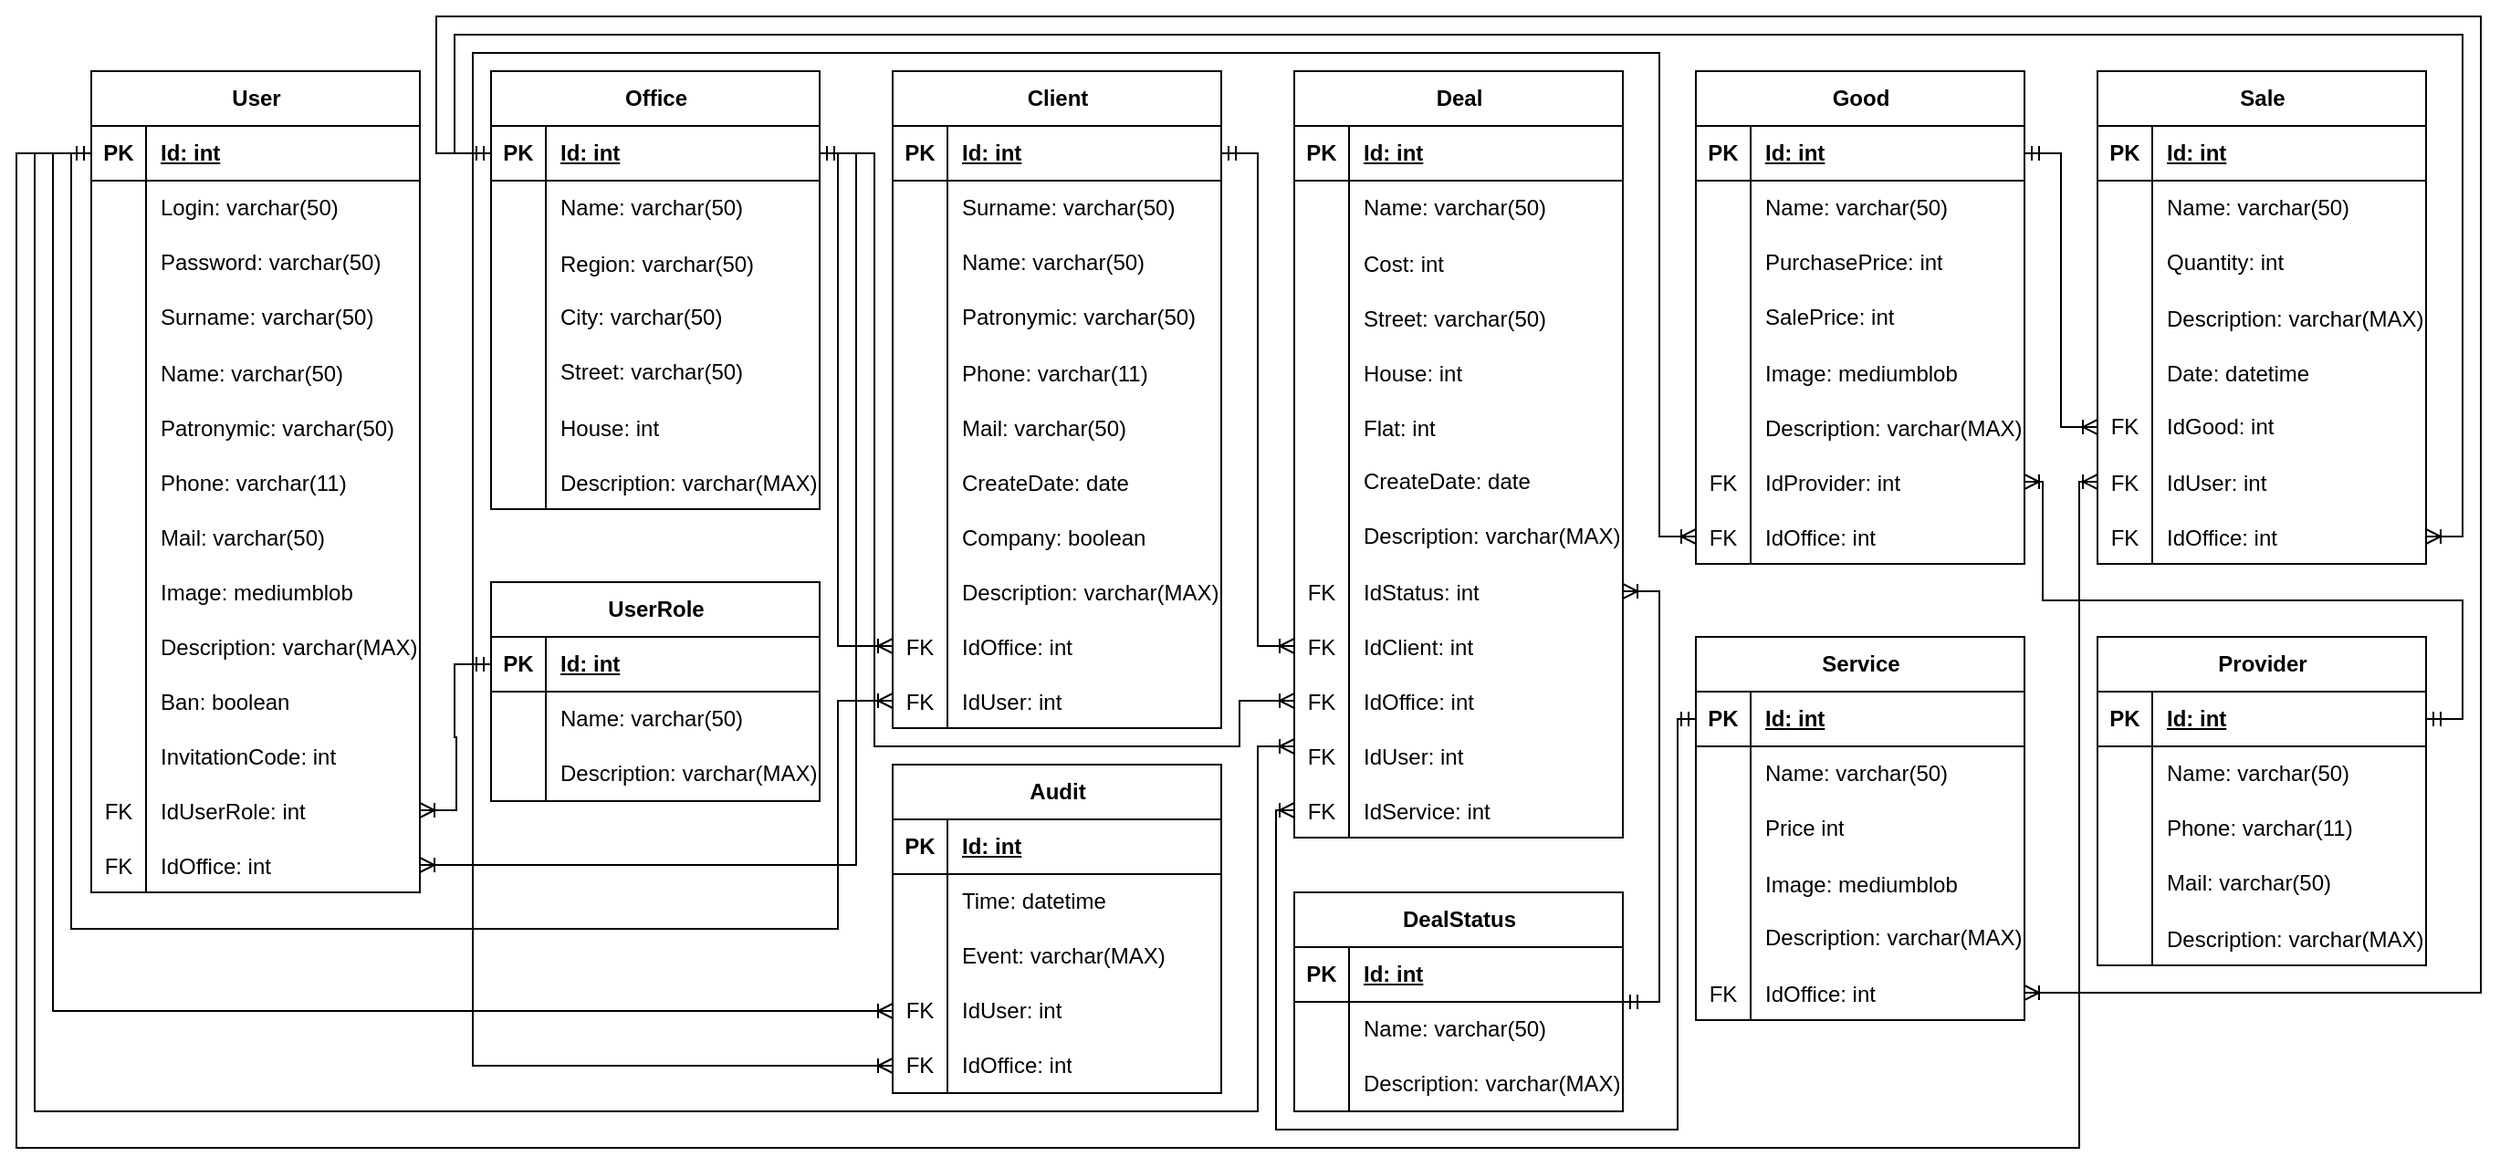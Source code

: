 <mxfile version="21.2.3" type="device">
  <diagram name="Страница 1" id="pdW7GqeX9DbNR1Y7RyaS">
    <mxGraphModel dx="1500" dy="779" grid="1" gridSize="10" guides="1" tooltips="1" connect="1" arrows="1" fold="1" page="1" pageScale="1" pageWidth="827" pageHeight="1169" math="0" shadow="0">
      <root>
        <mxCell id="0" />
        <mxCell id="1" parent="0" />
        <mxCell id="bewOSJ6KZy8y3SAg4OoH-1" value="User" style="shape=table;startSize=30;container=1;collapsible=1;childLayout=tableLayout;fixedRows=1;rowLines=0;fontStyle=1;align=center;resizeLast=1;html=1;" parent="1" vertex="1">
          <mxGeometry x="81" y="40" width="180" height="450" as="geometry" />
        </mxCell>
        <mxCell id="bewOSJ6KZy8y3SAg4OoH-2" value="" style="shape=tableRow;horizontal=0;startSize=0;swimlaneHead=0;swimlaneBody=0;fillColor=none;collapsible=0;dropTarget=0;points=[[0,0.5],[1,0.5]];portConstraint=eastwest;top=0;left=0;right=0;bottom=1;" parent="bewOSJ6KZy8y3SAg4OoH-1" vertex="1">
          <mxGeometry y="30" width="180" height="30" as="geometry" />
        </mxCell>
        <mxCell id="bewOSJ6KZy8y3SAg4OoH-3" value="PK" style="shape=partialRectangle;connectable=0;fillColor=none;top=0;left=0;bottom=0;right=0;fontStyle=1;overflow=hidden;whiteSpace=wrap;html=1;" parent="bewOSJ6KZy8y3SAg4OoH-2" vertex="1">
          <mxGeometry width="30" height="30" as="geometry">
            <mxRectangle width="30" height="30" as="alternateBounds" />
          </mxGeometry>
        </mxCell>
        <mxCell id="bewOSJ6KZy8y3SAg4OoH-4" value="Id: int" style="shape=partialRectangle;connectable=0;fillColor=none;top=0;left=0;bottom=0;right=0;align=left;spacingLeft=6;fontStyle=5;overflow=hidden;whiteSpace=wrap;html=1;" parent="bewOSJ6KZy8y3SAg4OoH-2" vertex="1">
          <mxGeometry x="30" width="150" height="30" as="geometry">
            <mxRectangle width="150" height="30" as="alternateBounds" />
          </mxGeometry>
        </mxCell>
        <mxCell id="bewOSJ6KZy8y3SAg4OoH-5" value="" style="shape=tableRow;horizontal=0;startSize=0;swimlaneHead=0;swimlaneBody=0;fillColor=none;collapsible=0;dropTarget=0;points=[[0,0.5],[1,0.5]];portConstraint=eastwest;top=0;left=0;right=0;bottom=0;" parent="bewOSJ6KZy8y3SAg4OoH-1" vertex="1">
          <mxGeometry y="60" width="180" height="30" as="geometry" />
        </mxCell>
        <mxCell id="bewOSJ6KZy8y3SAg4OoH-6" value="" style="shape=partialRectangle;connectable=0;fillColor=none;top=0;left=0;bottom=0;right=0;editable=1;overflow=hidden;whiteSpace=wrap;html=1;" parent="bewOSJ6KZy8y3SAg4OoH-5" vertex="1">
          <mxGeometry width="30" height="30" as="geometry">
            <mxRectangle width="30" height="30" as="alternateBounds" />
          </mxGeometry>
        </mxCell>
        <mxCell id="bewOSJ6KZy8y3SAg4OoH-7" value="Login: varchar(50)" style="shape=partialRectangle;connectable=0;fillColor=none;top=0;left=0;bottom=0;right=0;align=left;spacingLeft=6;overflow=hidden;whiteSpace=wrap;html=1;" parent="bewOSJ6KZy8y3SAg4OoH-5" vertex="1">
          <mxGeometry x="30" width="150" height="30" as="geometry">
            <mxRectangle width="150" height="30" as="alternateBounds" />
          </mxGeometry>
        </mxCell>
        <mxCell id="bewOSJ6KZy8y3SAg4OoH-8" value="" style="shape=tableRow;horizontal=0;startSize=0;swimlaneHead=0;swimlaneBody=0;fillColor=none;collapsible=0;dropTarget=0;points=[[0,0.5],[1,0.5]];portConstraint=eastwest;top=0;left=0;right=0;bottom=0;" parent="bewOSJ6KZy8y3SAg4OoH-1" vertex="1">
          <mxGeometry y="90" width="180" height="30" as="geometry" />
        </mxCell>
        <mxCell id="bewOSJ6KZy8y3SAg4OoH-9" value="" style="shape=partialRectangle;connectable=0;fillColor=none;top=0;left=0;bottom=0;right=0;editable=1;overflow=hidden;whiteSpace=wrap;html=1;" parent="bewOSJ6KZy8y3SAg4OoH-8" vertex="1">
          <mxGeometry width="30" height="30" as="geometry">
            <mxRectangle width="30" height="30" as="alternateBounds" />
          </mxGeometry>
        </mxCell>
        <mxCell id="bewOSJ6KZy8y3SAg4OoH-10" value="Password: varchar(50)" style="shape=partialRectangle;connectable=0;fillColor=none;top=0;left=0;bottom=0;right=0;align=left;spacingLeft=6;overflow=hidden;whiteSpace=wrap;html=1;" parent="bewOSJ6KZy8y3SAg4OoH-8" vertex="1">
          <mxGeometry x="30" width="150" height="30" as="geometry">
            <mxRectangle width="150" height="30" as="alternateBounds" />
          </mxGeometry>
        </mxCell>
        <mxCell id="bewOSJ6KZy8y3SAg4OoH-11" value="" style="shape=tableRow;horizontal=0;startSize=0;swimlaneHead=0;swimlaneBody=0;fillColor=none;collapsible=0;dropTarget=0;points=[[0,0.5],[1,0.5]];portConstraint=eastwest;top=0;left=0;right=0;bottom=0;" parent="bewOSJ6KZy8y3SAg4OoH-1" vertex="1">
          <mxGeometry y="120" width="180" height="30" as="geometry" />
        </mxCell>
        <mxCell id="bewOSJ6KZy8y3SAg4OoH-12" value="" style="shape=partialRectangle;connectable=0;fillColor=none;top=0;left=0;bottom=0;right=0;editable=1;overflow=hidden;whiteSpace=wrap;html=1;" parent="bewOSJ6KZy8y3SAg4OoH-11" vertex="1">
          <mxGeometry width="30" height="30" as="geometry">
            <mxRectangle width="30" height="30" as="alternateBounds" />
          </mxGeometry>
        </mxCell>
        <mxCell id="bewOSJ6KZy8y3SAg4OoH-13" value="Surname: varchar(50)" style="shape=partialRectangle;connectable=0;fillColor=none;top=0;left=0;bottom=0;right=0;align=left;spacingLeft=6;overflow=hidden;whiteSpace=wrap;html=1;" parent="bewOSJ6KZy8y3SAg4OoH-11" vertex="1">
          <mxGeometry x="30" width="150" height="30" as="geometry">
            <mxRectangle width="150" height="30" as="alternateBounds" />
          </mxGeometry>
        </mxCell>
        <mxCell id="bewOSJ6KZy8y3SAg4OoH-14" value="" style="shape=tableRow;horizontal=0;startSize=0;swimlaneHead=0;swimlaneBody=0;fillColor=none;collapsible=0;dropTarget=0;points=[[0,0.5],[1,0.5]];portConstraint=eastwest;top=0;left=0;right=0;bottom=0;" parent="bewOSJ6KZy8y3SAg4OoH-1" vertex="1">
          <mxGeometry y="150" width="180" height="30" as="geometry" />
        </mxCell>
        <mxCell id="bewOSJ6KZy8y3SAg4OoH-15" value="" style="shape=partialRectangle;connectable=0;fillColor=none;top=0;left=0;bottom=0;right=0;editable=1;overflow=hidden;" parent="bewOSJ6KZy8y3SAg4OoH-14" vertex="1">
          <mxGeometry width="30" height="30" as="geometry">
            <mxRectangle width="30" height="30" as="alternateBounds" />
          </mxGeometry>
        </mxCell>
        <mxCell id="bewOSJ6KZy8y3SAg4OoH-16" value="Name: varchar(50)" style="shape=partialRectangle;connectable=0;fillColor=none;top=0;left=0;bottom=0;right=0;align=left;spacingLeft=6;overflow=hidden;" parent="bewOSJ6KZy8y3SAg4OoH-14" vertex="1">
          <mxGeometry x="30" width="150" height="30" as="geometry">
            <mxRectangle width="150" height="30" as="alternateBounds" />
          </mxGeometry>
        </mxCell>
        <mxCell id="bewOSJ6KZy8y3SAg4OoH-17" value="" style="shape=tableRow;horizontal=0;startSize=0;swimlaneHead=0;swimlaneBody=0;fillColor=none;collapsible=0;dropTarget=0;points=[[0,0.5],[1,0.5]];portConstraint=eastwest;top=0;left=0;right=0;bottom=0;" parent="bewOSJ6KZy8y3SAg4OoH-1" vertex="1">
          <mxGeometry y="180" width="180" height="30" as="geometry" />
        </mxCell>
        <mxCell id="bewOSJ6KZy8y3SAg4OoH-18" value="" style="shape=partialRectangle;connectable=0;fillColor=none;top=0;left=0;bottom=0;right=0;editable=1;overflow=hidden;" parent="bewOSJ6KZy8y3SAg4OoH-17" vertex="1">
          <mxGeometry width="30" height="30" as="geometry">
            <mxRectangle width="30" height="30" as="alternateBounds" />
          </mxGeometry>
        </mxCell>
        <mxCell id="bewOSJ6KZy8y3SAg4OoH-19" value="Patronymic: varchar(50)" style="shape=partialRectangle;connectable=0;fillColor=none;top=0;left=0;bottom=0;right=0;align=left;spacingLeft=6;overflow=hidden;" parent="bewOSJ6KZy8y3SAg4OoH-17" vertex="1">
          <mxGeometry x="30" width="150" height="30" as="geometry">
            <mxRectangle width="150" height="30" as="alternateBounds" />
          </mxGeometry>
        </mxCell>
        <mxCell id="bewOSJ6KZy8y3SAg4OoH-23" value="" style="shape=tableRow;horizontal=0;startSize=0;swimlaneHead=0;swimlaneBody=0;fillColor=none;collapsible=0;dropTarget=0;points=[[0,0.5],[1,0.5]];portConstraint=eastwest;top=0;left=0;right=0;bottom=0;" parent="bewOSJ6KZy8y3SAg4OoH-1" vertex="1">
          <mxGeometry y="210" width="180" height="30" as="geometry" />
        </mxCell>
        <mxCell id="bewOSJ6KZy8y3SAg4OoH-24" value="" style="shape=partialRectangle;connectable=0;fillColor=none;top=0;left=0;bottom=0;right=0;editable=1;overflow=hidden;" parent="bewOSJ6KZy8y3SAg4OoH-23" vertex="1">
          <mxGeometry width="30" height="30" as="geometry">
            <mxRectangle width="30" height="30" as="alternateBounds" />
          </mxGeometry>
        </mxCell>
        <mxCell id="bewOSJ6KZy8y3SAg4OoH-25" value="Phone: varchar(11)" style="shape=partialRectangle;connectable=0;fillColor=none;top=0;left=0;bottom=0;right=0;align=left;spacingLeft=6;overflow=hidden;" parent="bewOSJ6KZy8y3SAg4OoH-23" vertex="1">
          <mxGeometry x="30" width="150" height="30" as="geometry">
            <mxRectangle width="150" height="30" as="alternateBounds" />
          </mxGeometry>
        </mxCell>
        <mxCell id="bewOSJ6KZy8y3SAg4OoH-20" value="" style="shape=tableRow;horizontal=0;startSize=0;swimlaneHead=0;swimlaneBody=0;fillColor=none;collapsible=0;dropTarget=0;points=[[0,0.5],[1,0.5]];portConstraint=eastwest;top=0;left=0;right=0;bottom=0;" parent="bewOSJ6KZy8y3SAg4OoH-1" vertex="1">
          <mxGeometry y="240" width="180" height="30" as="geometry" />
        </mxCell>
        <mxCell id="bewOSJ6KZy8y3SAg4OoH-21" value="" style="shape=partialRectangle;connectable=0;fillColor=none;top=0;left=0;bottom=0;right=0;editable=1;overflow=hidden;" parent="bewOSJ6KZy8y3SAg4OoH-20" vertex="1">
          <mxGeometry width="30" height="30" as="geometry">
            <mxRectangle width="30" height="30" as="alternateBounds" />
          </mxGeometry>
        </mxCell>
        <mxCell id="bewOSJ6KZy8y3SAg4OoH-22" value="Mail: varchar(50)" style="shape=partialRectangle;connectable=0;fillColor=none;top=0;left=0;bottom=0;right=0;align=left;spacingLeft=6;overflow=hidden;" parent="bewOSJ6KZy8y3SAg4OoH-20" vertex="1">
          <mxGeometry x="30" width="150" height="30" as="geometry">
            <mxRectangle width="150" height="30" as="alternateBounds" />
          </mxGeometry>
        </mxCell>
        <mxCell id="bewOSJ6KZy8y3SAg4OoH-26" value="" style="shape=tableRow;horizontal=0;startSize=0;swimlaneHead=0;swimlaneBody=0;fillColor=none;collapsible=0;dropTarget=0;points=[[0,0.5],[1,0.5]];portConstraint=eastwest;top=0;left=0;right=0;bottom=0;" parent="bewOSJ6KZy8y3SAg4OoH-1" vertex="1">
          <mxGeometry y="270" width="180" height="30" as="geometry" />
        </mxCell>
        <mxCell id="bewOSJ6KZy8y3SAg4OoH-27" value="" style="shape=partialRectangle;connectable=0;fillColor=none;top=0;left=0;bottom=0;right=0;editable=1;overflow=hidden;" parent="bewOSJ6KZy8y3SAg4OoH-26" vertex="1">
          <mxGeometry width="30" height="30" as="geometry">
            <mxRectangle width="30" height="30" as="alternateBounds" />
          </mxGeometry>
        </mxCell>
        <mxCell id="bewOSJ6KZy8y3SAg4OoH-28" value="Image: mediumblob" style="shape=partialRectangle;connectable=0;fillColor=none;top=0;left=0;bottom=0;right=0;align=left;spacingLeft=6;overflow=hidden;" parent="bewOSJ6KZy8y3SAg4OoH-26" vertex="1">
          <mxGeometry x="30" width="150" height="30" as="geometry">
            <mxRectangle width="150" height="30" as="alternateBounds" />
          </mxGeometry>
        </mxCell>
        <mxCell id="bewOSJ6KZy8y3SAg4OoH-29" value="" style="shape=tableRow;horizontal=0;startSize=0;swimlaneHead=0;swimlaneBody=0;fillColor=none;collapsible=0;dropTarget=0;points=[[0,0.5],[1,0.5]];portConstraint=eastwest;top=0;left=0;right=0;bottom=0;" parent="bewOSJ6KZy8y3SAg4OoH-1" vertex="1">
          <mxGeometry y="300" width="180" height="30" as="geometry" />
        </mxCell>
        <mxCell id="bewOSJ6KZy8y3SAg4OoH-30" value="" style="shape=partialRectangle;connectable=0;fillColor=none;top=0;left=0;bottom=0;right=0;editable=1;overflow=hidden;" parent="bewOSJ6KZy8y3SAg4OoH-29" vertex="1">
          <mxGeometry width="30" height="30" as="geometry">
            <mxRectangle width="30" height="30" as="alternateBounds" />
          </mxGeometry>
        </mxCell>
        <mxCell id="bewOSJ6KZy8y3SAg4OoH-31" value="Description: varchar(MAX)" style="shape=partialRectangle;connectable=0;fillColor=none;top=0;left=0;bottom=0;right=0;align=left;spacingLeft=6;overflow=hidden;" parent="bewOSJ6KZy8y3SAg4OoH-29" vertex="1">
          <mxGeometry x="30" width="150" height="30" as="geometry">
            <mxRectangle width="150" height="30" as="alternateBounds" />
          </mxGeometry>
        </mxCell>
        <mxCell id="bewOSJ6KZy8y3SAg4OoH-32" value="" style="shape=tableRow;horizontal=0;startSize=0;swimlaneHead=0;swimlaneBody=0;fillColor=none;collapsible=0;dropTarget=0;points=[[0,0.5],[1,0.5]];portConstraint=eastwest;top=0;left=0;right=0;bottom=0;" parent="bewOSJ6KZy8y3SAg4OoH-1" vertex="1">
          <mxGeometry y="330" width="180" height="30" as="geometry" />
        </mxCell>
        <mxCell id="bewOSJ6KZy8y3SAg4OoH-33" value="" style="shape=partialRectangle;connectable=0;fillColor=none;top=0;left=0;bottom=0;right=0;editable=1;overflow=hidden;" parent="bewOSJ6KZy8y3SAg4OoH-32" vertex="1">
          <mxGeometry width="30" height="30" as="geometry">
            <mxRectangle width="30" height="30" as="alternateBounds" />
          </mxGeometry>
        </mxCell>
        <mxCell id="bewOSJ6KZy8y3SAg4OoH-34" value="Ban: boolean" style="shape=partialRectangle;connectable=0;fillColor=none;top=0;left=0;bottom=0;right=0;align=left;spacingLeft=6;overflow=hidden;" parent="bewOSJ6KZy8y3SAg4OoH-32" vertex="1">
          <mxGeometry x="30" width="150" height="30" as="geometry">
            <mxRectangle width="150" height="30" as="alternateBounds" />
          </mxGeometry>
        </mxCell>
        <mxCell id="bewOSJ6KZy8y3SAg4OoH-76" value="" style="shape=tableRow;horizontal=0;startSize=0;swimlaneHead=0;swimlaneBody=0;fillColor=none;collapsible=0;dropTarget=0;points=[[0,0.5],[1,0.5]];portConstraint=eastwest;top=0;left=0;right=0;bottom=0;" parent="bewOSJ6KZy8y3SAg4OoH-1" vertex="1">
          <mxGeometry y="360" width="180" height="30" as="geometry" />
        </mxCell>
        <mxCell id="bewOSJ6KZy8y3SAg4OoH-77" value="" style="shape=partialRectangle;connectable=0;fillColor=none;top=0;left=0;bottom=0;right=0;editable=1;overflow=hidden;" parent="bewOSJ6KZy8y3SAg4OoH-76" vertex="1">
          <mxGeometry width="30" height="30" as="geometry">
            <mxRectangle width="30" height="30" as="alternateBounds" />
          </mxGeometry>
        </mxCell>
        <mxCell id="bewOSJ6KZy8y3SAg4OoH-78" value="InvitationСode: int" style="shape=partialRectangle;connectable=0;fillColor=none;top=0;left=0;bottom=0;right=0;align=left;spacingLeft=6;overflow=hidden;" parent="bewOSJ6KZy8y3SAg4OoH-76" vertex="1">
          <mxGeometry x="30" width="150" height="30" as="geometry">
            <mxRectangle width="150" height="30" as="alternateBounds" />
          </mxGeometry>
        </mxCell>
        <mxCell id="bewOSJ6KZy8y3SAg4OoH-64" value="" style="shape=tableRow;horizontal=0;startSize=0;swimlaneHead=0;swimlaneBody=0;fillColor=none;collapsible=0;dropTarget=0;points=[[0,0.5],[1,0.5]];portConstraint=eastwest;top=0;left=0;right=0;bottom=0;" parent="bewOSJ6KZy8y3SAg4OoH-1" vertex="1">
          <mxGeometry y="390" width="180" height="30" as="geometry" />
        </mxCell>
        <mxCell id="bewOSJ6KZy8y3SAg4OoH-65" value="FK" style="shape=partialRectangle;connectable=0;fillColor=none;top=0;left=0;bottom=0;right=0;editable=1;overflow=hidden;" parent="bewOSJ6KZy8y3SAg4OoH-64" vertex="1">
          <mxGeometry width="30" height="30" as="geometry">
            <mxRectangle width="30" height="30" as="alternateBounds" />
          </mxGeometry>
        </mxCell>
        <mxCell id="bewOSJ6KZy8y3SAg4OoH-66" value="IdUserRole: int" style="shape=partialRectangle;connectable=0;fillColor=none;top=0;left=0;bottom=0;right=0;align=left;spacingLeft=6;overflow=hidden;" parent="bewOSJ6KZy8y3SAg4OoH-64" vertex="1">
          <mxGeometry x="30" width="150" height="30" as="geometry">
            <mxRectangle width="150" height="30" as="alternateBounds" />
          </mxGeometry>
        </mxCell>
        <mxCell id="bewOSJ6KZy8y3SAg4OoH-35" value="" style="shape=tableRow;horizontal=0;startSize=0;swimlaneHead=0;swimlaneBody=0;fillColor=none;collapsible=0;dropTarget=0;points=[[0,0.5],[1,0.5]];portConstraint=eastwest;top=0;left=0;right=0;bottom=0;" parent="bewOSJ6KZy8y3SAg4OoH-1" vertex="1">
          <mxGeometry y="420" width="180" height="30" as="geometry" />
        </mxCell>
        <mxCell id="bewOSJ6KZy8y3SAg4OoH-36" value="FK" style="shape=partialRectangle;connectable=0;fillColor=none;top=0;left=0;bottom=0;right=0;editable=1;overflow=hidden;" parent="bewOSJ6KZy8y3SAg4OoH-35" vertex="1">
          <mxGeometry width="30" height="30" as="geometry">
            <mxRectangle width="30" height="30" as="alternateBounds" />
          </mxGeometry>
        </mxCell>
        <mxCell id="bewOSJ6KZy8y3SAg4OoH-37" value="IdOffice: int" style="shape=partialRectangle;connectable=0;fillColor=none;top=0;left=0;bottom=0;right=0;align=left;spacingLeft=6;overflow=hidden;" parent="bewOSJ6KZy8y3SAg4OoH-35" vertex="1">
          <mxGeometry x="30" width="150" height="30" as="geometry">
            <mxRectangle width="150" height="30" as="alternateBounds" />
          </mxGeometry>
        </mxCell>
        <mxCell id="bewOSJ6KZy8y3SAg4OoH-38" value="UserRole" style="shape=table;startSize=30;container=1;collapsible=1;childLayout=tableLayout;fixedRows=1;rowLines=0;fontStyle=1;align=center;resizeLast=1;html=1;" parent="1" vertex="1">
          <mxGeometry x="300" y="320" width="180" height="120" as="geometry" />
        </mxCell>
        <mxCell id="bewOSJ6KZy8y3SAg4OoH-39" value="" style="shape=tableRow;horizontal=0;startSize=0;swimlaneHead=0;swimlaneBody=0;fillColor=none;collapsible=0;dropTarget=0;points=[[0,0.5],[1,0.5]];portConstraint=eastwest;top=0;left=0;right=0;bottom=1;" parent="bewOSJ6KZy8y3SAg4OoH-38" vertex="1">
          <mxGeometry y="30" width="180" height="30" as="geometry" />
        </mxCell>
        <mxCell id="bewOSJ6KZy8y3SAg4OoH-40" value="PK" style="shape=partialRectangle;connectable=0;fillColor=none;top=0;left=0;bottom=0;right=0;fontStyle=1;overflow=hidden;whiteSpace=wrap;html=1;" parent="bewOSJ6KZy8y3SAg4OoH-39" vertex="1">
          <mxGeometry width="30" height="30" as="geometry">
            <mxRectangle width="30" height="30" as="alternateBounds" />
          </mxGeometry>
        </mxCell>
        <mxCell id="bewOSJ6KZy8y3SAg4OoH-41" value="Id: int" style="shape=partialRectangle;connectable=0;fillColor=none;top=0;left=0;bottom=0;right=0;align=left;spacingLeft=6;fontStyle=5;overflow=hidden;whiteSpace=wrap;html=1;" parent="bewOSJ6KZy8y3SAg4OoH-39" vertex="1">
          <mxGeometry x="30" width="150" height="30" as="geometry">
            <mxRectangle width="150" height="30" as="alternateBounds" />
          </mxGeometry>
        </mxCell>
        <mxCell id="bewOSJ6KZy8y3SAg4OoH-42" value="" style="shape=tableRow;horizontal=0;startSize=0;swimlaneHead=0;swimlaneBody=0;fillColor=none;collapsible=0;dropTarget=0;points=[[0,0.5],[1,0.5]];portConstraint=eastwest;top=0;left=0;right=0;bottom=0;" parent="bewOSJ6KZy8y3SAg4OoH-38" vertex="1">
          <mxGeometry y="60" width="180" height="30" as="geometry" />
        </mxCell>
        <mxCell id="bewOSJ6KZy8y3SAg4OoH-43" value="" style="shape=partialRectangle;connectable=0;fillColor=none;top=0;left=0;bottom=0;right=0;editable=1;overflow=hidden;whiteSpace=wrap;html=1;" parent="bewOSJ6KZy8y3SAg4OoH-42" vertex="1">
          <mxGeometry width="30" height="30" as="geometry">
            <mxRectangle width="30" height="30" as="alternateBounds" />
          </mxGeometry>
        </mxCell>
        <mxCell id="bewOSJ6KZy8y3SAg4OoH-44" value="Name: varchar(50)" style="shape=partialRectangle;connectable=0;fillColor=none;top=0;left=0;bottom=0;right=0;align=left;spacingLeft=6;overflow=hidden;whiteSpace=wrap;html=1;" parent="bewOSJ6KZy8y3SAg4OoH-42" vertex="1">
          <mxGeometry x="30" width="150" height="30" as="geometry">
            <mxRectangle width="150" height="30" as="alternateBounds" />
          </mxGeometry>
        </mxCell>
        <mxCell id="bewOSJ6KZy8y3SAg4OoH-45" value="" style="shape=tableRow;horizontal=0;startSize=0;swimlaneHead=0;swimlaneBody=0;fillColor=none;collapsible=0;dropTarget=0;points=[[0,0.5],[1,0.5]];portConstraint=eastwest;top=0;left=0;right=0;bottom=0;" parent="bewOSJ6KZy8y3SAg4OoH-38" vertex="1">
          <mxGeometry y="90" width="180" height="30" as="geometry" />
        </mxCell>
        <mxCell id="bewOSJ6KZy8y3SAg4OoH-46" value="" style="shape=partialRectangle;connectable=0;fillColor=none;top=0;left=0;bottom=0;right=0;editable=1;overflow=hidden;whiteSpace=wrap;html=1;" parent="bewOSJ6KZy8y3SAg4OoH-45" vertex="1">
          <mxGeometry width="30" height="30" as="geometry">
            <mxRectangle width="30" height="30" as="alternateBounds" />
          </mxGeometry>
        </mxCell>
        <mxCell id="bewOSJ6KZy8y3SAg4OoH-47" value="Description: varchar(MAX)" style="shape=partialRectangle;connectable=0;fillColor=none;top=0;left=0;bottom=0;right=0;align=left;spacingLeft=6;overflow=hidden;whiteSpace=wrap;html=1;" parent="bewOSJ6KZy8y3SAg4OoH-45" vertex="1">
          <mxGeometry x="30" width="150" height="30" as="geometry">
            <mxRectangle width="150" height="30" as="alternateBounds" />
          </mxGeometry>
        </mxCell>
        <mxCell id="bewOSJ6KZy8y3SAg4OoH-51" value="Office" style="shape=table;startSize=30;container=1;collapsible=1;childLayout=tableLayout;fixedRows=1;rowLines=0;fontStyle=1;align=center;resizeLast=1;html=1;" parent="1" vertex="1">
          <mxGeometry x="300" y="40" width="180" height="240" as="geometry" />
        </mxCell>
        <mxCell id="bewOSJ6KZy8y3SAg4OoH-52" value="" style="shape=tableRow;horizontal=0;startSize=0;swimlaneHead=0;swimlaneBody=0;fillColor=none;collapsible=0;dropTarget=0;points=[[0,0.5],[1,0.5]];portConstraint=eastwest;top=0;left=0;right=0;bottom=1;" parent="bewOSJ6KZy8y3SAg4OoH-51" vertex="1">
          <mxGeometry y="30" width="180" height="30" as="geometry" />
        </mxCell>
        <mxCell id="bewOSJ6KZy8y3SAg4OoH-53" value="PK" style="shape=partialRectangle;connectable=0;fillColor=none;top=0;left=0;bottom=0;right=0;fontStyle=1;overflow=hidden;whiteSpace=wrap;html=1;" parent="bewOSJ6KZy8y3SAg4OoH-52" vertex="1">
          <mxGeometry width="30" height="30" as="geometry">
            <mxRectangle width="30" height="30" as="alternateBounds" />
          </mxGeometry>
        </mxCell>
        <mxCell id="bewOSJ6KZy8y3SAg4OoH-54" value="Id: int" style="shape=partialRectangle;connectable=0;fillColor=none;top=0;left=0;bottom=0;right=0;align=left;spacingLeft=6;fontStyle=5;overflow=hidden;whiteSpace=wrap;html=1;" parent="bewOSJ6KZy8y3SAg4OoH-52" vertex="1">
          <mxGeometry x="30" width="150" height="30" as="geometry">
            <mxRectangle width="150" height="30" as="alternateBounds" />
          </mxGeometry>
        </mxCell>
        <mxCell id="bewOSJ6KZy8y3SAg4OoH-55" value="" style="shape=tableRow;horizontal=0;startSize=0;swimlaneHead=0;swimlaneBody=0;fillColor=none;collapsible=0;dropTarget=0;points=[[0,0.5],[1,0.5]];portConstraint=eastwest;top=0;left=0;right=0;bottom=0;" parent="bewOSJ6KZy8y3SAg4OoH-51" vertex="1">
          <mxGeometry y="60" width="180" height="30" as="geometry" />
        </mxCell>
        <mxCell id="bewOSJ6KZy8y3SAg4OoH-56" value="" style="shape=partialRectangle;connectable=0;fillColor=none;top=0;left=0;bottom=0;right=0;editable=1;overflow=hidden;whiteSpace=wrap;html=1;" parent="bewOSJ6KZy8y3SAg4OoH-55" vertex="1">
          <mxGeometry width="30" height="30" as="geometry">
            <mxRectangle width="30" height="30" as="alternateBounds" />
          </mxGeometry>
        </mxCell>
        <mxCell id="bewOSJ6KZy8y3SAg4OoH-57" value="Name: varchar(50)" style="shape=partialRectangle;connectable=0;fillColor=none;top=0;left=0;bottom=0;right=0;align=left;spacingLeft=6;overflow=hidden;whiteSpace=wrap;html=1;" parent="bewOSJ6KZy8y3SAg4OoH-55" vertex="1">
          <mxGeometry x="30" width="150" height="30" as="geometry">
            <mxRectangle width="150" height="30" as="alternateBounds" />
          </mxGeometry>
        </mxCell>
        <mxCell id="bewOSJ6KZy8y3SAg4OoH-67" value="" style="shape=tableRow;horizontal=0;startSize=0;swimlaneHead=0;swimlaneBody=0;fillColor=none;collapsible=0;dropTarget=0;points=[[0,0.5],[1,0.5]];portConstraint=eastwest;top=0;left=0;right=0;bottom=0;" parent="bewOSJ6KZy8y3SAg4OoH-51" vertex="1">
          <mxGeometry y="90" width="180" height="30" as="geometry" />
        </mxCell>
        <mxCell id="bewOSJ6KZy8y3SAg4OoH-68" value="" style="shape=partialRectangle;connectable=0;fillColor=none;top=0;left=0;bottom=0;right=0;editable=1;overflow=hidden;" parent="bewOSJ6KZy8y3SAg4OoH-67" vertex="1">
          <mxGeometry width="30" height="30" as="geometry">
            <mxRectangle width="30" height="30" as="alternateBounds" />
          </mxGeometry>
        </mxCell>
        <mxCell id="bewOSJ6KZy8y3SAg4OoH-69" value="Region: varchar(50)" style="shape=partialRectangle;connectable=0;fillColor=none;top=0;left=0;bottom=0;right=0;align=left;spacingLeft=6;overflow=hidden;" parent="bewOSJ6KZy8y3SAg4OoH-67" vertex="1">
          <mxGeometry x="30" width="150" height="30" as="geometry">
            <mxRectangle width="150" height="30" as="alternateBounds" />
          </mxGeometry>
        </mxCell>
        <mxCell id="bewOSJ6KZy8y3SAg4OoH-58" value="" style="shape=tableRow;horizontal=0;startSize=0;swimlaneHead=0;swimlaneBody=0;fillColor=none;collapsible=0;dropTarget=0;points=[[0,0.5],[1,0.5]];portConstraint=eastwest;top=0;left=0;right=0;bottom=0;" parent="bewOSJ6KZy8y3SAg4OoH-51" vertex="1">
          <mxGeometry y="120" width="180" height="30" as="geometry" />
        </mxCell>
        <mxCell id="bewOSJ6KZy8y3SAg4OoH-59" value="" style="shape=partialRectangle;connectable=0;fillColor=none;top=0;left=0;bottom=0;right=0;editable=1;overflow=hidden;whiteSpace=wrap;html=1;" parent="bewOSJ6KZy8y3SAg4OoH-58" vertex="1">
          <mxGeometry width="30" height="30" as="geometry">
            <mxRectangle width="30" height="30" as="alternateBounds" />
          </mxGeometry>
        </mxCell>
        <mxCell id="bewOSJ6KZy8y3SAg4OoH-60" value="City: varchar(50)" style="shape=partialRectangle;connectable=0;fillColor=none;top=0;left=0;bottom=0;right=0;align=left;spacingLeft=6;overflow=hidden;whiteSpace=wrap;html=1;" parent="bewOSJ6KZy8y3SAg4OoH-58" vertex="1">
          <mxGeometry x="30" width="150" height="30" as="geometry">
            <mxRectangle width="150" height="30" as="alternateBounds" />
          </mxGeometry>
        </mxCell>
        <mxCell id="bewOSJ6KZy8y3SAg4OoH-61" value="" style="shape=tableRow;horizontal=0;startSize=0;swimlaneHead=0;swimlaneBody=0;fillColor=none;collapsible=0;dropTarget=0;points=[[0,0.5],[1,0.5]];portConstraint=eastwest;top=0;left=0;right=0;bottom=0;" parent="bewOSJ6KZy8y3SAg4OoH-51" vertex="1">
          <mxGeometry y="150" width="180" height="30" as="geometry" />
        </mxCell>
        <mxCell id="bewOSJ6KZy8y3SAg4OoH-62" value="" style="shape=partialRectangle;connectable=0;fillColor=none;top=0;left=0;bottom=0;right=0;editable=1;overflow=hidden;whiteSpace=wrap;html=1;" parent="bewOSJ6KZy8y3SAg4OoH-61" vertex="1">
          <mxGeometry width="30" height="30" as="geometry">
            <mxRectangle width="30" height="30" as="alternateBounds" />
          </mxGeometry>
        </mxCell>
        <mxCell id="bewOSJ6KZy8y3SAg4OoH-63" value="Street: varchar(50)" style="shape=partialRectangle;connectable=0;fillColor=none;top=0;left=0;bottom=0;right=0;align=left;spacingLeft=6;overflow=hidden;whiteSpace=wrap;html=1;" parent="bewOSJ6KZy8y3SAg4OoH-61" vertex="1">
          <mxGeometry x="30" width="150" height="30" as="geometry">
            <mxRectangle width="150" height="30" as="alternateBounds" />
          </mxGeometry>
        </mxCell>
        <mxCell id="bewOSJ6KZy8y3SAg4OoH-70" value="" style="shape=tableRow;horizontal=0;startSize=0;swimlaneHead=0;swimlaneBody=0;fillColor=none;collapsible=0;dropTarget=0;points=[[0,0.5],[1,0.5]];portConstraint=eastwest;top=0;left=0;right=0;bottom=0;" parent="bewOSJ6KZy8y3SAg4OoH-51" vertex="1">
          <mxGeometry y="180" width="180" height="30" as="geometry" />
        </mxCell>
        <mxCell id="bewOSJ6KZy8y3SAg4OoH-71" value="" style="shape=partialRectangle;connectable=0;fillColor=none;top=0;left=0;bottom=0;right=0;editable=1;overflow=hidden;" parent="bewOSJ6KZy8y3SAg4OoH-70" vertex="1">
          <mxGeometry width="30" height="30" as="geometry">
            <mxRectangle width="30" height="30" as="alternateBounds" />
          </mxGeometry>
        </mxCell>
        <mxCell id="bewOSJ6KZy8y3SAg4OoH-72" value="House: int" style="shape=partialRectangle;connectable=0;fillColor=none;top=0;left=0;bottom=0;right=0;align=left;spacingLeft=6;overflow=hidden;" parent="bewOSJ6KZy8y3SAg4OoH-70" vertex="1">
          <mxGeometry x="30" width="150" height="30" as="geometry">
            <mxRectangle width="150" height="30" as="alternateBounds" />
          </mxGeometry>
        </mxCell>
        <mxCell id="bewOSJ6KZy8y3SAg4OoH-73" value="" style="shape=tableRow;horizontal=0;startSize=0;swimlaneHead=0;swimlaneBody=0;fillColor=none;collapsible=0;dropTarget=0;points=[[0,0.5],[1,0.5]];portConstraint=eastwest;top=0;left=0;right=0;bottom=0;" parent="bewOSJ6KZy8y3SAg4OoH-51" vertex="1">
          <mxGeometry y="210" width="180" height="30" as="geometry" />
        </mxCell>
        <mxCell id="bewOSJ6KZy8y3SAg4OoH-74" value="" style="shape=partialRectangle;connectable=0;fillColor=none;top=0;left=0;bottom=0;right=0;editable=1;overflow=hidden;" parent="bewOSJ6KZy8y3SAg4OoH-73" vertex="1">
          <mxGeometry width="30" height="30" as="geometry">
            <mxRectangle width="30" height="30" as="alternateBounds" />
          </mxGeometry>
        </mxCell>
        <mxCell id="bewOSJ6KZy8y3SAg4OoH-75" value="Description: varchar(MAX)" style="shape=partialRectangle;connectable=0;fillColor=none;top=0;left=0;bottom=0;right=0;align=left;spacingLeft=6;overflow=hidden;" parent="bewOSJ6KZy8y3SAg4OoH-73" vertex="1">
          <mxGeometry x="30" width="150" height="30" as="geometry">
            <mxRectangle width="150" height="30" as="alternateBounds" />
          </mxGeometry>
        </mxCell>
        <mxCell id="bewOSJ6KZy8y3SAg4OoH-79" value="Client" style="shape=table;startSize=30;container=1;collapsible=1;childLayout=tableLayout;fixedRows=1;rowLines=0;fontStyle=1;align=center;resizeLast=1;html=1;" parent="1" vertex="1">
          <mxGeometry x="520" y="40" width="180" height="360" as="geometry" />
        </mxCell>
        <mxCell id="bewOSJ6KZy8y3SAg4OoH-80" value="" style="shape=tableRow;horizontal=0;startSize=0;swimlaneHead=0;swimlaneBody=0;fillColor=none;collapsible=0;dropTarget=0;points=[[0,0.5],[1,0.5]];portConstraint=eastwest;top=0;left=0;right=0;bottom=1;" parent="bewOSJ6KZy8y3SAg4OoH-79" vertex="1">
          <mxGeometry y="30" width="180" height="30" as="geometry" />
        </mxCell>
        <mxCell id="bewOSJ6KZy8y3SAg4OoH-81" value="PK" style="shape=partialRectangle;connectable=0;fillColor=none;top=0;left=0;bottom=0;right=0;fontStyle=1;overflow=hidden;whiteSpace=wrap;html=1;" parent="bewOSJ6KZy8y3SAg4OoH-80" vertex="1">
          <mxGeometry width="30" height="30" as="geometry">
            <mxRectangle width="30" height="30" as="alternateBounds" />
          </mxGeometry>
        </mxCell>
        <mxCell id="bewOSJ6KZy8y3SAg4OoH-82" value="Id: int" style="shape=partialRectangle;connectable=0;fillColor=none;top=0;left=0;bottom=0;right=0;align=left;spacingLeft=6;fontStyle=5;overflow=hidden;whiteSpace=wrap;html=1;" parent="bewOSJ6KZy8y3SAg4OoH-80" vertex="1">
          <mxGeometry x="30" width="150" height="30" as="geometry">
            <mxRectangle width="150" height="30" as="alternateBounds" />
          </mxGeometry>
        </mxCell>
        <mxCell id="bewOSJ6KZy8y3SAg4OoH-83" value="" style="shape=tableRow;horizontal=0;startSize=0;swimlaneHead=0;swimlaneBody=0;fillColor=none;collapsible=0;dropTarget=0;points=[[0,0.5],[1,0.5]];portConstraint=eastwest;top=0;left=0;right=0;bottom=0;" parent="bewOSJ6KZy8y3SAg4OoH-79" vertex="1">
          <mxGeometry y="60" width="180" height="30" as="geometry" />
        </mxCell>
        <mxCell id="bewOSJ6KZy8y3SAg4OoH-84" value="" style="shape=partialRectangle;connectable=0;fillColor=none;top=0;left=0;bottom=0;right=0;editable=1;overflow=hidden;whiteSpace=wrap;html=1;" parent="bewOSJ6KZy8y3SAg4OoH-83" vertex="1">
          <mxGeometry width="30" height="30" as="geometry">
            <mxRectangle width="30" height="30" as="alternateBounds" />
          </mxGeometry>
        </mxCell>
        <mxCell id="bewOSJ6KZy8y3SAg4OoH-85" value="Surname: varchar(50)" style="shape=partialRectangle;connectable=0;fillColor=none;top=0;left=0;bottom=0;right=0;align=left;spacingLeft=6;overflow=hidden;whiteSpace=wrap;html=1;" parent="bewOSJ6KZy8y3SAg4OoH-83" vertex="1">
          <mxGeometry x="30" width="150" height="30" as="geometry">
            <mxRectangle width="150" height="30" as="alternateBounds" />
          </mxGeometry>
        </mxCell>
        <mxCell id="bewOSJ6KZy8y3SAg4OoH-86" value="" style="shape=tableRow;horizontal=0;startSize=0;swimlaneHead=0;swimlaneBody=0;fillColor=none;collapsible=0;dropTarget=0;points=[[0,0.5],[1,0.5]];portConstraint=eastwest;top=0;left=0;right=0;bottom=0;" parent="bewOSJ6KZy8y3SAg4OoH-79" vertex="1">
          <mxGeometry y="90" width="180" height="30" as="geometry" />
        </mxCell>
        <mxCell id="bewOSJ6KZy8y3SAg4OoH-87" value="" style="shape=partialRectangle;connectable=0;fillColor=none;top=0;left=0;bottom=0;right=0;editable=1;overflow=hidden;whiteSpace=wrap;html=1;" parent="bewOSJ6KZy8y3SAg4OoH-86" vertex="1">
          <mxGeometry width="30" height="30" as="geometry">
            <mxRectangle width="30" height="30" as="alternateBounds" />
          </mxGeometry>
        </mxCell>
        <mxCell id="bewOSJ6KZy8y3SAg4OoH-88" value="Name: varchar(50)" style="shape=partialRectangle;connectable=0;fillColor=none;top=0;left=0;bottom=0;right=0;align=left;spacingLeft=6;overflow=hidden;whiteSpace=wrap;html=1;" parent="bewOSJ6KZy8y3SAg4OoH-86" vertex="1">
          <mxGeometry x="30" width="150" height="30" as="geometry">
            <mxRectangle width="150" height="30" as="alternateBounds" />
          </mxGeometry>
        </mxCell>
        <mxCell id="bewOSJ6KZy8y3SAg4OoH-89" value="" style="shape=tableRow;horizontal=0;startSize=0;swimlaneHead=0;swimlaneBody=0;fillColor=none;collapsible=0;dropTarget=0;points=[[0,0.5],[1,0.5]];portConstraint=eastwest;top=0;left=0;right=0;bottom=0;" parent="bewOSJ6KZy8y3SAg4OoH-79" vertex="1">
          <mxGeometry y="120" width="180" height="30" as="geometry" />
        </mxCell>
        <mxCell id="bewOSJ6KZy8y3SAg4OoH-90" value="" style="shape=partialRectangle;connectable=0;fillColor=none;top=0;left=0;bottom=0;right=0;editable=1;overflow=hidden;whiteSpace=wrap;html=1;" parent="bewOSJ6KZy8y3SAg4OoH-89" vertex="1">
          <mxGeometry width="30" height="30" as="geometry">
            <mxRectangle width="30" height="30" as="alternateBounds" />
          </mxGeometry>
        </mxCell>
        <mxCell id="bewOSJ6KZy8y3SAg4OoH-91" value="Patronymic: varchar(50)" style="shape=partialRectangle;connectable=0;fillColor=none;top=0;left=0;bottom=0;right=0;align=left;spacingLeft=6;overflow=hidden;whiteSpace=wrap;html=1;" parent="bewOSJ6KZy8y3SAg4OoH-89" vertex="1">
          <mxGeometry x="30" width="150" height="30" as="geometry">
            <mxRectangle width="150" height="30" as="alternateBounds" />
          </mxGeometry>
        </mxCell>
        <mxCell id="bewOSJ6KZy8y3SAg4OoH-92" value="" style="shape=tableRow;horizontal=0;startSize=0;swimlaneHead=0;swimlaneBody=0;fillColor=none;collapsible=0;dropTarget=0;points=[[0,0.5],[1,0.5]];portConstraint=eastwest;top=0;left=0;right=0;bottom=0;" parent="bewOSJ6KZy8y3SAg4OoH-79" vertex="1">
          <mxGeometry y="150" width="180" height="30" as="geometry" />
        </mxCell>
        <mxCell id="bewOSJ6KZy8y3SAg4OoH-93" value="" style="shape=partialRectangle;connectable=0;fillColor=none;top=0;left=0;bottom=0;right=0;editable=1;overflow=hidden;" parent="bewOSJ6KZy8y3SAg4OoH-92" vertex="1">
          <mxGeometry width="30" height="30" as="geometry">
            <mxRectangle width="30" height="30" as="alternateBounds" />
          </mxGeometry>
        </mxCell>
        <mxCell id="bewOSJ6KZy8y3SAg4OoH-94" value="Phone: varchar(11)" style="shape=partialRectangle;connectable=0;fillColor=none;top=0;left=0;bottom=0;right=0;align=left;spacingLeft=6;overflow=hidden;" parent="bewOSJ6KZy8y3SAg4OoH-92" vertex="1">
          <mxGeometry x="30" width="150" height="30" as="geometry">
            <mxRectangle width="150" height="30" as="alternateBounds" />
          </mxGeometry>
        </mxCell>
        <mxCell id="bewOSJ6KZy8y3SAg4OoH-95" value="" style="shape=tableRow;horizontal=0;startSize=0;swimlaneHead=0;swimlaneBody=0;fillColor=none;collapsible=0;dropTarget=0;points=[[0,0.5],[1,0.5]];portConstraint=eastwest;top=0;left=0;right=0;bottom=0;" parent="bewOSJ6KZy8y3SAg4OoH-79" vertex="1">
          <mxGeometry y="180" width="180" height="30" as="geometry" />
        </mxCell>
        <mxCell id="bewOSJ6KZy8y3SAg4OoH-96" value="" style="shape=partialRectangle;connectable=0;fillColor=none;top=0;left=0;bottom=0;right=0;editable=1;overflow=hidden;" parent="bewOSJ6KZy8y3SAg4OoH-95" vertex="1">
          <mxGeometry width="30" height="30" as="geometry">
            <mxRectangle width="30" height="30" as="alternateBounds" />
          </mxGeometry>
        </mxCell>
        <mxCell id="bewOSJ6KZy8y3SAg4OoH-97" value="Mail: varchar(50)" style="shape=partialRectangle;connectable=0;fillColor=none;top=0;left=0;bottom=0;right=0;align=left;spacingLeft=6;overflow=hidden;" parent="bewOSJ6KZy8y3SAg4OoH-95" vertex="1">
          <mxGeometry x="30" width="150" height="30" as="geometry">
            <mxRectangle width="150" height="30" as="alternateBounds" />
          </mxGeometry>
        </mxCell>
        <mxCell id="bewOSJ6KZy8y3SAg4OoH-120" value="" style="shape=tableRow;horizontal=0;startSize=0;swimlaneHead=0;swimlaneBody=0;fillColor=none;collapsible=0;dropTarget=0;points=[[0,0.5],[1,0.5]];portConstraint=eastwest;top=0;left=0;right=0;bottom=0;" parent="bewOSJ6KZy8y3SAg4OoH-79" vertex="1">
          <mxGeometry y="210" width="180" height="30" as="geometry" />
        </mxCell>
        <mxCell id="bewOSJ6KZy8y3SAg4OoH-121" value="" style="shape=partialRectangle;connectable=0;fillColor=none;top=0;left=0;bottom=0;right=0;editable=1;overflow=hidden;" parent="bewOSJ6KZy8y3SAg4OoH-120" vertex="1">
          <mxGeometry width="30" height="30" as="geometry">
            <mxRectangle width="30" height="30" as="alternateBounds" />
          </mxGeometry>
        </mxCell>
        <mxCell id="bewOSJ6KZy8y3SAg4OoH-122" value="CreateDate: date" style="shape=partialRectangle;connectable=0;fillColor=none;top=0;left=0;bottom=0;right=0;align=left;spacingLeft=6;overflow=hidden;" parent="bewOSJ6KZy8y3SAg4OoH-120" vertex="1">
          <mxGeometry x="30" width="150" height="30" as="geometry">
            <mxRectangle width="150" height="30" as="alternateBounds" />
          </mxGeometry>
        </mxCell>
        <mxCell id="bewOSJ6KZy8y3SAg4OoH-98" value="" style="shape=tableRow;horizontal=0;startSize=0;swimlaneHead=0;swimlaneBody=0;fillColor=none;collapsible=0;dropTarget=0;points=[[0,0.5],[1,0.5]];portConstraint=eastwest;top=0;left=0;right=0;bottom=0;" parent="bewOSJ6KZy8y3SAg4OoH-79" vertex="1">
          <mxGeometry y="240" width="180" height="30" as="geometry" />
        </mxCell>
        <mxCell id="bewOSJ6KZy8y3SAg4OoH-99" value="" style="shape=partialRectangle;connectable=0;fillColor=none;top=0;left=0;bottom=0;right=0;editable=1;overflow=hidden;" parent="bewOSJ6KZy8y3SAg4OoH-98" vertex="1">
          <mxGeometry width="30" height="30" as="geometry">
            <mxRectangle width="30" height="30" as="alternateBounds" />
          </mxGeometry>
        </mxCell>
        <mxCell id="bewOSJ6KZy8y3SAg4OoH-100" value="Company: boolean" style="shape=partialRectangle;connectable=0;fillColor=none;top=0;left=0;bottom=0;right=0;align=left;spacingLeft=6;overflow=hidden;" parent="bewOSJ6KZy8y3SAg4OoH-98" vertex="1">
          <mxGeometry x="30" width="150" height="30" as="geometry">
            <mxRectangle width="150" height="30" as="alternateBounds" />
          </mxGeometry>
        </mxCell>
        <mxCell id="bewOSJ6KZy8y3SAg4OoH-117" value="" style="shape=tableRow;horizontal=0;startSize=0;swimlaneHead=0;swimlaneBody=0;fillColor=none;collapsible=0;dropTarget=0;points=[[0,0.5],[1,0.5]];portConstraint=eastwest;top=0;left=0;right=0;bottom=0;" parent="bewOSJ6KZy8y3SAg4OoH-79" vertex="1">
          <mxGeometry y="270" width="180" height="30" as="geometry" />
        </mxCell>
        <mxCell id="bewOSJ6KZy8y3SAg4OoH-118" value="" style="shape=partialRectangle;connectable=0;fillColor=none;top=0;left=0;bottom=0;right=0;editable=1;overflow=hidden;" parent="bewOSJ6KZy8y3SAg4OoH-117" vertex="1">
          <mxGeometry width="30" height="30" as="geometry">
            <mxRectangle width="30" height="30" as="alternateBounds" />
          </mxGeometry>
        </mxCell>
        <mxCell id="bewOSJ6KZy8y3SAg4OoH-119" value="Description: varchar(MAX)" style="shape=partialRectangle;connectable=0;fillColor=none;top=0;left=0;bottom=0;right=0;align=left;spacingLeft=6;overflow=hidden;" parent="bewOSJ6KZy8y3SAg4OoH-117" vertex="1">
          <mxGeometry x="30" width="150" height="30" as="geometry">
            <mxRectangle width="150" height="30" as="alternateBounds" />
          </mxGeometry>
        </mxCell>
        <mxCell id="bewOSJ6KZy8y3SAg4OoH-123" value="" style="shape=tableRow;horizontal=0;startSize=0;swimlaneHead=0;swimlaneBody=0;fillColor=none;collapsible=0;dropTarget=0;points=[[0,0.5],[1,0.5]];portConstraint=eastwest;top=0;left=0;right=0;bottom=0;" parent="bewOSJ6KZy8y3SAg4OoH-79" vertex="1">
          <mxGeometry y="300" width="180" height="30" as="geometry" />
        </mxCell>
        <mxCell id="bewOSJ6KZy8y3SAg4OoH-124" value="FK" style="shape=partialRectangle;connectable=0;fillColor=none;top=0;left=0;bottom=0;right=0;editable=1;overflow=hidden;" parent="bewOSJ6KZy8y3SAg4OoH-123" vertex="1">
          <mxGeometry width="30" height="30" as="geometry">
            <mxRectangle width="30" height="30" as="alternateBounds" />
          </mxGeometry>
        </mxCell>
        <mxCell id="bewOSJ6KZy8y3SAg4OoH-125" value="IdOffice: int" style="shape=partialRectangle;connectable=0;fillColor=none;top=0;left=0;bottom=0;right=0;align=left;spacingLeft=6;overflow=hidden;" parent="bewOSJ6KZy8y3SAg4OoH-123" vertex="1">
          <mxGeometry x="30" width="150" height="30" as="geometry">
            <mxRectangle width="150" height="30" as="alternateBounds" />
          </mxGeometry>
        </mxCell>
        <mxCell id="bewOSJ6KZy8y3SAg4OoH-101" value="" style="shape=tableRow;horizontal=0;startSize=0;swimlaneHead=0;swimlaneBody=0;fillColor=none;collapsible=0;dropTarget=0;points=[[0,0.5],[1,0.5]];portConstraint=eastwest;top=0;left=0;right=0;bottom=0;" parent="bewOSJ6KZy8y3SAg4OoH-79" vertex="1">
          <mxGeometry y="330" width="180" height="30" as="geometry" />
        </mxCell>
        <mxCell id="bewOSJ6KZy8y3SAg4OoH-102" value="FK" style="shape=partialRectangle;connectable=0;fillColor=none;top=0;left=0;bottom=0;right=0;editable=1;overflow=hidden;" parent="bewOSJ6KZy8y3SAg4OoH-101" vertex="1">
          <mxGeometry width="30" height="30" as="geometry">
            <mxRectangle width="30" height="30" as="alternateBounds" />
          </mxGeometry>
        </mxCell>
        <mxCell id="bewOSJ6KZy8y3SAg4OoH-103" value="IdUser: int" style="shape=partialRectangle;connectable=0;fillColor=none;top=0;left=0;bottom=0;right=0;align=left;spacingLeft=6;overflow=hidden;" parent="bewOSJ6KZy8y3SAg4OoH-101" vertex="1">
          <mxGeometry x="30" width="150" height="30" as="geometry">
            <mxRectangle width="150" height="30" as="alternateBounds" />
          </mxGeometry>
        </mxCell>
        <mxCell id="bewOSJ6KZy8y3SAg4OoH-104" value="Deal" style="shape=table;startSize=30;container=1;collapsible=1;childLayout=tableLayout;fixedRows=1;rowLines=0;fontStyle=1;align=center;resizeLast=1;html=1;" parent="1" vertex="1">
          <mxGeometry x="740" y="40" width="180" height="420" as="geometry" />
        </mxCell>
        <mxCell id="bewOSJ6KZy8y3SAg4OoH-105" value="" style="shape=tableRow;horizontal=0;startSize=0;swimlaneHead=0;swimlaneBody=0;fillColor=none;collapsible=0;dropTarget=0;points=[[0,0.5],[1,0.5]];portConstraint=eastwest;top=0;left=0;right=0;bottom=1;" parent="bewOSJ6KZy8y3SAg4OoH-104" vertex="1">
          <mxGeometry y="30" width="180" height="30" as="geometry" />
        </mxCell>
        <mxCell id="bewOSJ6KZy8y3SAg4OoH-106" value="PK" style="shape=partialRectangle;connectable=0;fillColor=none;top=0;left=0;bottom=0;right=0;fontStyle=1;overflow=hidden;whiteSpace=wrap;html=1;" parent="bewOSJ6KZy8y3SAg4OoH-105" vertex="1">
          <mxGeometry width="30" height="30" as="geometry">
            <mxRectangle width="30" height="30" as="alternateBounds" />
          </mxGeometry>
        </mxCell>
        <mxCell id="bewOSJ6KZy8y3SAg4OoH-107" value="Id: int" style="shape=partialRectangle;connectable=0;fillColor=none;top=0;left=0;bottom=0;right=0;align=left;spacingLeft=6;fontStyle=5;overflow=hidden;whiteSpace=wrap;html=1;" parent="bewOSJ6KZy8y3SAg4OoH-105" vertex="1">
          <mxGeometry x="30" width="150" height="30" as="geometry">
            <mxRectangle width="150" height="30" as="alternateBounds" />
          </mxGeometry>
        </mxCell>
        <mxCell id="bewOSJ6KZy8y3SAg4OoH-108" value="" style="shape=tableRow;horizontal=0;startSize=0;swimlaneHead=0;swimlaneBody=0;fillColor=none;collapsible=0;dropTarget=0;points=[[0,0.5],[1,0.5]];portConstraint=eastwest;top=0;left=0;right=0;bottom=0;" parent="bewOSJ6KZy8y3SAg4OoH-104" vertex="1">
          <mxGeometry y="60" width="180" height="30" as="geometry" />
        </mxCell>
        <mxCell id="bewOSJ6KZy8y3SAg4OoH-109" value="" style="shape=partialRectangle;connectable=0;fillColor=none;top=0;left=0;bottom=0;right=0;editable=1;overflow=hidden;whiteSpace=wrap;html=1;" parent="bewOSJ6KZy8y3SAg4OoH-108" vertex="1">
          <mxGeometry width="30" height="30" as="geometry">
            <mxRectangle width="30" height="30" as="alternateBounds" />
          </mxGeometry>
        </mxCell>
        <mxCell id="bewOSJ6KZy8y3SAg4OoH-110" value="Name: varchar(50)" style="shape=partialRectangle;connectable=0;fillColor=none;top=0;left=0;bottom=0;right=0;align=left;spacingLeft=6;overflow=hidden;whiteSpace=wrap;html=1;" parent="bewOSJ6KZy8y3SAg4OoH-108" vertex="1">
          <mxGeometry x="30" width="150" height="30" as="geometry">
            <mxRectangle width="150" height="30" as="alternateBounds" />
          </mxGeometry>
        </mxCell>
        <mxCell id="bewOSJ6KZy8y3SAg4OoH-126" value="" style="shape=tableRow;horizontal=0;startSize=0;swimlaneHead=0;swimlaneBody=0;fillColor=none;collapsible=0;dropTarget=0;points=[[0,0.5],[1,0.5]];portConstraint=eastwest;top=0;left=0;right=0;bottom=0;" parent="bewOSJ6KZy8y3SAg4OoH-104" vertex="1">
          <mxGeometry y="90" width="180" height="30" as="geometry" />
        </mxCell>
        <mxCell id="bewOSJ6KZy8y3SAg4OoH-127" value="" style="shape=partialRectangle;connectable=0;fillColor=none;top=0;left=0;bottom=0;right=0;editable=1;overflow=hidden;" parent="bewOSJ6KZy8y3SAg4OoH-126" vertex="1">
          <mxGeometry width="30" height="30" as="geometry">
            <mxRectangle width="30" height="30" as="alternateBounds" />
          </mxGeometry>
        </mxCell>
        <mxCell id="bewOSJ6KZy8y3SAg4OoH-128" value="Cost: int" style="shape=partialRectangle;connectable=0;fillColor=none;top=0;left=0;bottom=0;right=0;align=left;spacingLeft=6;overflow=hidden;" parent="bewOSJ6KZy8y3SAg4OoH-126" vertex="1">
          <mxGeometry x="30" width="150" height="30" as="geometry">
            <mxRectangle width="150" height="30" as="alternateBounds" />
          </mxGeometry>
        </mxCell>
        <mxCell id="bewOSJ6KZy8y3SAg4OoH-242" value="" style="shape=tableRow;horizontal=0;startSize=0;swimlaneHead=0;swimlaneBody=0;fillColor=none;collapsible=0;dropTarget=0;points=[[0,0.5],[1,0.5]];portConstraint=eastwest;top=0;left=0;right=0;bottom=0;" parent="bewOSJ6KZy8y3SAg4OoH-104" vertex="1">
          <mxGeometry y="120" width="180" height="30" as="geometry" />
        </mxCell>
        <mxCell id="bewOSJ6KZy8y3SAg4OoH-243" value="" style="shape=partialRectangle;connectable=0;fillColor=none;top=0;left=0;bottom=0;right=0;editable=1;overflow=hidden;" parent="bewOSJ6KZy8y3SAg4OoH-242" vertex="1">
          <mxGeometry width="30" height="30" as="geometry">
            <mxRectangle width="30" height="30" as="alternateBounds" />
          </mxGeometry>
        </mxCell>
        <mxCell id="bewOSJ6KZy8y3SAg4OoH-244" value="Street: varchar(50)" style="shape=partialRectangle;connectable=0;fillColor=none;top=0;left=0;bottom=0;right=0;align=left;spacingLeft=6;overflow=hidden;" parent="bewOSJ6KZy8y3SAg4OoH-242" vertex="1">
          <mxGeometry x="30" width="150" height="30" as="geometry">
            <mxRectangle width="150" height="30" as="alternateBounds" />
          </mxGeometry>
        </mxCell>
        <mxCell id="bewOSJ6KZy8y3SAg4OoH-245" value="" style="shape=tableRow;horizontal=0;startSize=0;swimlaneHead=0;swimlaneBody=0;fillColor=none;collapsible=0;dropTarget=0;points=[[0,0.5],[1,0.5]];portConstraint=eastwest;top=0;left=0;right=0;bottom=0;" parent="bewOSJ6KZy8y3SAg4OoH-104" vertex="1">
          <mxGeometry y="150" width="180" height="30" as="geometry" />
        </mxCell>
        <mxCell id="bewOSJ6KZy8y3SAg4OoH-246" value="" style="shape=partialRectangle;connectable=0;fillColor=none;top=0;left=0;bottom=0;right=0;editable=1;overflow=hidden;" parent="bewOSJ6KZy8y3SAg4OoH-245" vertex="1">
          <mxGeometry width="30" height="30" as="geometry">
            <mxRectangle width="30" height="30" as="alternateBounds" />
          </mxGeometry>
        </mxCell>
        <mxCell id="bewOSJ6KZy8y3SAg4OoH-247" value="House: int" style="shape=partialRectangle;connectable=0;fillColor=none;top=0;left=0;bottom=0;right=0;align=left;spacingLeft=6;overflow=hidden;" parent="bewOSJ6KZy8y3SAg4OoH-245" vertex="1">
          <mxGeometry x="30" width="150" height="30" as="geometry">
            <mxRectangle width="150" height="30" as="alternateBounds" />
          </mxGeometry>
        </mxCell>
        <mxCell id="bewOSJ6KZy8y3SAg4OoH-248" value="" style="shape=tableRow;horizontal=0;startSize=0;swimlaneHead=0;swimlaneBody=0;fillColor=none;collapsible=0;dropTarget=0;points=[[0,0.5],[1,0.5]];portConstraint=eastwest;top=0;left=0;right=0;bottom=0;" parent="bewOSJ6KZy8y3SAg4OoH-104" vertex="1">
          <mxGeometry y="180" width="180" height="30" as="geometry" />
        </mxCell>
        <mxCell id="bewOSJ6KZy8y3SAg4OoH-249" value="" style="shape=partialRectangle;connectable=0;fillColor=none;top=0;left=0;bottom=0;right=0;editable=1;overflow=hidden;" parent="bewOSJ6KZy8y3SAg4OoH-248" vertex="1">
          <mxGeometry width="30" height="30" as="geometry">
            <mxRectangle width="30" height="30" as="alternateBounds" />
          </mxGeometry>
        </mxCell>
        <mxCell id="bewOSJ6KZy8y3SAg4OoH-250" value="Flat: int" style="shape=partialRectangle;connectable=0;fillColor=none;top=0;left=0;bottom=0;right=0;align=left;spacingLeft=6;overflow=hidden;" parent="bewOSJ6KZy8y3SAg4OoH-248" vertex="1">
          <mxGeometry x="30" width="150" height="30" as="geometry">
            <mxRectangle width="150" height="30" as="alternateBounds" />
          </mxGeometry>
        </mxCell>
        <mxCell id="bewOSJ6KZy8y3SAg4OoH-111" value="" style="shape=tableRow;horizontal=0;startSize=0;swimlaneHead=0;swimlaneBody=0;fillColor=none;collapsible=0;dropTarget=0;points=[[0,0.5],[1,0.5]];portConstraint=eastwest;top=0;left=0;right=0;bottom=0;" parent="bewOSJ6KZy8y3SAg4OoH-104" vertex="1">
          <mxGeometry y="210" width="180" height="30" as="geometry" />
        </mxCell>
        <mxCell id="bewOSJ6KZy8y3SAg4OoH-112" value="" style="shape=partialRectangle;connectable=0;fillColor=none;top=0;left=0;bottom=0;right=0;editable=1;overflow=hidden;whiteSpace=wrap;html=1;" parent="bewOSJ6KZy8y3SAg4OoH-111" vertex="1">
          <mxGeometry width="30" height="30" as="geometry">
            <mxRectangle width="30" height="30" as="alternateBounds" />
          </mxGeometry>
        </mxCell>
        <mxCell id="bewOSJ6KZy8y3SAg4OoH-113" value="CreateDate: date" style="shape=partialRectangle;connectable=0;fillColor=none;top=0;left=0;bottom=0;right=0;align=left;spacingLeft=6;overflow=hidden;whiteSpace=wrap;html=1;" parent="bewOSJ6KZy8y3SAg4OoH-111" vertex="1">
          <mxGeometry x="30" width="150" height="30" as="geometry">
            <mxRectangle width="150" height="30" as="alternateBounds" />
          </mxGeometry>
        </mxCell>
        <mxCell id="bewOSJ6KZy8y3SAg4OoH-114" value="" style="shape=tableRow;horizontal=0;startSize=0;swimlaneHead=0;swimlaneBody=0;fillColor=none;collapsible=0;dropTarget=0;points=[[0,0.5],[1,0.5]];portConstraint=eastwest;top=0;left=0;right=0;bottom=0;" parent="bewOSJ6KZy8y3SAg4OoH-104" vertex="1">
          <mxGeometry y="240" width="180" height="30" as="geometry" />
        </mxCell>
        <mxCell id="bewOSJ6KZy8y3SAg4OoH-115" value="" style="shape=partialRectangle;connectable=0;fillColor=none;top=0;left=0;bottom=0;right=0;editable=1;overflow=hidden;whiteSpace=wrap;html=1;" parent="bewOSJ6KZy8y3SAg4OoH-114" vertex="1">
          <mxGeometry width="30" height="30" as="geometry">
            <mxRectangle width="30" height="30" as="alternateBounds" />
          </mxGeometry>
        </mxCell>
        <mxCell id="bewOSJ6KZy8y3SAg4OoH-116" value="Description: varchar(MAX)" style="shape=partialRectangle;connectable=0;fillColor=none;top=0;left=0;bottom=0;right=0;align=left;spacingLeft=6;overflow=hidden;whiteSpace=wrap;html=1;" parent="bewOSJ6KZy8y3SAg4OoH-114" vertex="1">
          <mxGeometry x="30" width="150" height="30" as="geometry">
            <mxRectangle width="150" height="30" as="alternateBounds" />
          </mxGeometry>
        </mxCell>
        <mxCell id="bewOSJ6KZy8y3SAg4OoH-251" value="" style="shape=tableRow;horizontal=0;startSize=0;swimlaneHead=0;swimlaneBody=0;fillColor=none;collapsible=0;dropTarget=0;points=[[0,0.5],[1,0.5]];portConstraint=eastwest;top=0;left=0;right=0;bottom=0;" parent="bewOSJ6KZy8y3SAg4OoH-104" vertex="1">
          <mxGeometry y="270" width="180" height="30" as="geometry" />
        </mxCell>
        <mxCell id="bewOSJ6KZy8y3SAg4OoH-252" value="FK" style="shape=partialRectangle;connectable=0;fillColor=none;top=0;left=0;bottom=0;right=0;editable=1;overflow=hidden;" parent="bewOSJ6KZy8y3SAg4OoH-251" vertex="1">
          <mxGeometry width="30" height="30" as="geometry">
            <mxRectangle width="30" height="30" as="alternateBounds" />
          </mxGeometry>
        </mxCell>
        <mxCell id="bewOSJ6KZy8y3SAg4OoH-253" value="IdStatus: int" style="shape=partialRectangle;connectable=0;fillColor=none;top=0;left=0;bottom=0;right=0;align=left;spacingLeft=6;overflow=hidden;" parent="bewOSJ6KZy8y3SAg4OoH-251" vertex="1">
          <mxGeometry x="30" width="150" height="30" as="geometry">
            <mxRectangle width="150" height="30" as="alternateBounds" />
          </mxGeometry>
        </mxCell>
        <mxCell id="bewOSJ6KZy8y3SAg4OoH-129" value="" style="shape=tableRow;horizontal=0;startSize=0;swimlaneHead=0;swimlaneBody=0;fillColor=none;collapsible=0;dropTarget=0;points=[[0,0.5],[1,0.5]];portConstraint=eastwest;top=0;left=0;right=0;bottom=0;" parent="bewOSJ6KZy8y3SAg4OoH-104" vertex="1">
          <mxGeometry y="300" width="180" height="30" as="geometry" />
        </mxCell>
        <mxCell id="bewOSJ6KZy8y3SAg4OoH-130" value="FK" style="shape=partialRectangle;connectable=0;fillColor=none;top=0;left=0;bottom=0;right=0;editable=1;overflow=hidden;" parent="bewOSJ6KZy8y3SAg4OoH-129" vertex="1">
          <mxGeometry width="30" height="30" as="geometry">
            <mxRectangle width="30" height="30" as="alternateBounds" />
          </mxGeometry>
        </mxCell>
        <mxCell id="bewOSJ6KZy8y3SAg4OoH-131" value="IdClient: int" style="shape=partialRectangle;connectable=0;fillColor=none;top=0;left=0;bottom=0;right=0;align=left;spacingLeft=6;overflow=hidden;" parent="bewOSJ6KZy8y3SAg4OoH-129" vertex="1">
          <mxGeometry x="30" width="150" height="30" as="geometry">
            <mxRectangle width="150" height="30" as="alternateBounds" />
          </mxGeometry>
        </mxCell>
        <mxCell id="bewOSJ6KZy8y3SAg4OoH-135" value="" style="shape=tableRow;horizontal=0;startSize=0;swimlaneHead=0;swimlaneBody=0;fillColor=none;collapsible=0;dropTarget=0;points=[[0,0.5],[1,0.5]];portConstraint=eastwest;top=0;left=0;right=0;bottom=0;" parent="bewOSJ6KZy8y3SAg4OoH-104" vertex="1">
          <mxGeometry y="330" width="180" height="30" as="geometry" />
        </mxCell>
        <mxCell id="bewOSJ6KZy8y3SAg4OoH-136" value="FK" style="shape=partialRectangle;connectable=0;fillColor=none;top=0;left=0;bottom=0;right=0;editable=1;overflow=hidden;" parent="bewOSJ6KZy8y3SAg4OoH-135" vertex="1">
          <mxGeometry width="30" height="30" as="geometry">
            <mxRectangle width="30" height="30" as="alternateBounds" />
          </mxGeometry>
        </mxCell>
        <mxCell id="bewOSJ6KZy8y3SAg4OoH-137" value="IdOffice: int" style="shape=partialRectangle;connectable=0;fillColor=none;top=0;left=0;bottom=0;right=0;align=left;spacingLeft=6;overflow=hidden;" parent="bewOSJ6KZy8y3SAg4OoH-135" vertex="1">
          <mxGeometry x="30" width="150" height="30" as="geometry">
            <mxRectangle width="150" height="30" as="alternateBounds" />
          </mxGeometry>
        </mxCell>
        <mxCell id="bewOSJ6KZy8y3SAg4OoH-132" value="" style="shape=tableRow;horizontal=0;startSize=0;swimlaneHead=0;swimlaneBody=0;fillColor=none;collapsible=0;dropTarget=0;points=[[0,0.5],[1,0.5]];portConstraint=eastwest;top=0;left=0;right=0;bottom=0;" parent="bewOSJ6KZy8y3SAg4OoH-104" vertex="1">
          <mxGeometry y="360" width="180" height="30" as="geometry" />
        </mxCell>
        <mxCell id="bewOSJ6KZy8y3SAg4OoH-133" value="FK" style="shape=partialRectangle;connectable=0;fillColor=none;top=0;left=0;bottom=0;right=0;editable=1;overflow=hidden;" parent="bewOSJ6KZy8y3SAg4OoH-132" vertex="1">
          <mxGeometry width="30" height="30" as="geometry">
            <mxRectangle width="30" height="30" as="alternateBounds" />
          </mxGeometry>
        </mxCell>
        <mxCell id="bewOSJ6KZy8y3SAg4OoH-134" value="IdUser: int" style="shape=partialRectangle;connectable=0;fillColor=none;top=0;left=0;bottom=0;right=0;align=left;spacingLeft=6;overflow=hidden;" parent="bewOSJ6KZy8y3SAg4OoH-132" vertex="1">
          <mxGeometry x="30" width="150" height="30" as="geometry">
            <mxRectangle width="150" height="30" as="alternateBounds" />
          </mxGeometry>
        </mxCell>
        <mxCell id="bewOSJ6KZy8y3SAg4OoH-223" value="" style="shape=tableRow;horizontal=0;startSize=0;swimlaneHead=0;swimlaneBody=0;fillColor=none;collapsible=0;dropTarget=0;points=[[0,0.5],[1,0.5]];portConstraint=eastwest;top=0;left=0;right=0;bottom=0;" parent="bewOSJ6KZy8y3SAg4OoH-104" vertex="1">
          <mxGeometry y="390" width="180" height="30" as="geometry" />
        </mxCell>
        <mxCell id="bewOSJ6KZy8y3SAg4OoH-224" value="FK" style="shape=partialRectangle;connectable=0;fillColor=none;top=0;left=0;bottom=0;right=0;editable=1;overflow=hidden;" parent="bewOSJ6KZy8y3SAg4OoH-223" vertex="1">
          <mxGeometry width="30" height="30" as="geometry">
            <mxRectangle width="30" height="30" as="alternateBounds" />
          </mxGeometry>
        </mxCell>
        <mxCell id="bewOSJ6KZy8y3SAg4OoH-225" value="IdService: int" style="shape=partialRectangle;connectable=0;fillColor=none;top=0;left=0;bottom=0;right=0;align=left;spacingLeft=6;overflow=hidden;" parent="bewOSJ6KZy8y3SAg4OoH-223" vertex="1">
          <mxGeometry x="30" width="150" height="30" as="geometry">
            <mxRectangle width="150" height="30" as="alternateBounds" />
          </mxGeometry>
        </mxCell>
        <mxCell id="bewOSJ6KZy8y3SAg4OoH-138" value="Good" style="shape=table;startSize=30;container=1;collapsible=1;childLayout=tableLayout;fixedRows=1;rowLines=0;fontStyle=1;align=center;resizeLast=1;html=1;" parent="1" vertex="1">
          <mxGeometry x="960" y="40" width="180" height="270" as="geometry" />
        </mxCell>
        <mxCell id="bewOSJ6KZy8y3SAg4OoH-139" value="" style="shape=tableRow;horizontal=0;startSize=0;swimlaneHead=0;swimlaneBody=0;fillColor=none;collapsible=0;dropTarget=0;points=[[0,0.5],[1,0.5]];portConstraint=eastwest;top=0;left=0;right=0;bottom=1;" parent="bewOSJ6KZy8y3SAg4OoH-138" vertex="1">
          <mxGeometry y="30" width="180" height="30" as="geometry" />
        </mxCell>
        <mxCell id="bewOSJ6KZy8y3SAg4OoH-140" value="PK" style="shape=partialRectangle;connectable=0;fillColor=none;top=0;left=0;bottom=0;right=0;fontStyle=1;overflow=hidden;whiteSpace=wrap;html=1;" parent="bewOSJ6KZy8y3SAg4OoH-139" vertex="1">
          <mxGeometry width="30" height="30" as="geometry">
            <mxRectangle width="30" height="30" as="alternateBounds" />
          </mxGeometry>
        </mxCell>
        <mxCell id="bewOSJ6KZy8y3SAg4OoH-141" value="Id: int" style="shape=partialRectangle;connectable=0;fillColor=none;top=0;left=0;bottom=0;right=0;align=left;spacingLeft=6;fontStyle=5;overflow=hidden;whiteSpace=wrap;html=1;" parent="bewOSJ6KZy8y3SAg4OoH-139" vertex="1">
          <mxGeometry x="30" width="150" height="30" as="geometry">
            <mxRectangle width="150" height="30" as="alternateBounds" />
          </mxGeometry>
        </mxCell>
        <mxCell id="bewOSJ6KZy8y3SAg4OoH-142" value="" style="shape=tableRow;horizontal=0;startSize=0;swimlaneHead=0;swimlaneBody=0;fillColor=none;collapsible=0;dropTarget=0;points=[[0,0.5],[1,0.5]];portConstraint=eastwest;top=0;left=0;right=0;bottom=0;" parent="bewOSJ6KZy8y3SAg4OoH-138" vertex="1">
          <mxGeometry y="60" width="180" height="30" as="geometry" />
        </mxCell>
        <mxCell id="bewOSJ6KZy8y3SAg4OoH-143" value="" style="shape=partialRectangle;connectable=0;fillColor=none;top=0;left=0;bottom=0;right=0;editable=1;overflow=hidden;whiteSpace=wrap;html=1;" parent="bewOSJ6KZy8y3SAg4OoH-142" vertex="1">
          <mxGeometry width="30" height="30" as="geometry">
            <mxRectangle width="30" height="30" as="alternateBounds" />
          </mxGeometry>
        </mxCell>
        <mxCell id="bewOSJ6KZy8y3SAg4OoH-144" value="Name: varchar(50)" style="shape=partialRectangle;connectable=0;fillColor=none;top=0;left=0;bottom=0;right=0;align=left;spacingLeft=6;overflow=hidden;whiteSpace=wrap;html=1;" parent="bewOSJ6KZy8y3SAg4OoH-142" vertex="1">
          <mxGeometry x="30" width="150" height="30" as="geometry">
            <mxRectangle width="150" height="30" as="alternateBounds" />
          </mxGeometry>
        </mxCell>
        <mxCell id="bewOSJ6KZy8y3SAg4OoH-145" value="" style="shape=tableRow;horizontal=0;startSize=0;swimlaneHead=0;swimlaneBody=0;fillColor=none;collapsible=0;dropTarget=0;points=[[0,0.5],[1,0.5]];portConstraint=eastwest;top=0;left=0;right=0;bottom=0;" parent="bewOSJ6KZy8y3SAg4OoH-138" vertex="1">
          <mxGeometry y="90" width="180" height="30" as="geometry" />
        </mxCell>
        <mxCell id="bewOSJ6KZy8y3SAg4OoH-146" value="" style="shape=partialRectangle;connectable=0;fillColor=none;top=0;left=0;bottom=0;right=0;editable=1;overflow=hidden;whiteSpace=wrap;html=1;" parent="bewOSJ6KZy8y3SAg4OoH-145" vertex="1">
          <mxGeometry width="30" height="30" as="geometry">
            <mxRectangle width="30" height="30" as="alternateBounds" />
          </mxGeometry>
        </mxCell>
        <mxCell id="bewOSJ6KZy8y3SAg4OoH-147" value="PurchasePrice: int" style="shape=partialRectangle;connectable=0;fillColor=none;top=0;left=0;bottom=0;right=0;align=left;spacingLeft=6;overflow=hidden;whiteSpace=wrap;html=1;" parent="bewOSJ6KZy8y3SAg4OoH-145" vertex="1">
          <mxGeometry x="30" width="150" height="30" as="geometry">
            <mxRectangle width="150" height="30" as="alternateBounds" />
          </mxGeometry>
        </mxCell>
        <mxCell id="bewOSJ6KZy8y3SAg4OoH-148" value="" style="shape=tableRow;horizontal=0;startSize=0;swimlaneHead=0;swimlaneBody=0;fillColor=none;collapsible=0;dropTarget=0;points=[[0,0.5],[1,0.5]];portConstraint=eastwest;top=0;left=0;right=0;bottom=0;" parent="bewOSJ6KZy8y3SAg4OoH-138" vertex="1">
          <mxGeometry y="120" width="180" height="30" as="geometry" />
        </mxCell>
        <mxCell id="bewOSJ6KZy8y3SAg4OoH-149" value="" style="shape=partialRectangle;connectable=0;fillColor=none;top=0;left=0;bottom=0;right=0;editable=1;overflow=hidden;whiteSpace=wrap;html=1;" parent="bewOSJ6KZy8y3SAg4OoH-148" vertex="1">
          <mxGeometry width="30" height="30" as="geometry">
            <mxRectangle width="30" height="30" as="alternateBounds" />
          </mxGeometry>
        </mxCell>
        <mxCell id="bewOSJ6KZy8y3SAg4OoH-150" value="SalePrice: int" style="shape=partialRectangle;connectable=0;fillColor=none;top=0;left=0;bottom=0;right=0;align=left;spacingLeft=6;overflow=hidden;whiteSpace=wrap;html=1;" parent="bewOSJ6KZy8y3SAg4OoH-148" vertex="1">
          <mxGeometry x="30" width="150" height="30" as="geometry">
            <mxRectangle width="150" height="30" as="alternateBounds" />
          </mxGeometry>
        </mxCell>
        <mxCell id="bewOSJ6KZy8y3SAg4OoH-189" value="" style="shape=tableRow;horizontal=0;startSize=0;swimlaneHead=0;swimlaneBody=0;fillColor=none;collapsible=0;dropTarget=0;points=[[0,0.5],[1,0.5]];portConstraint=eastwest;top=0;left=0;right=0;bottom=0;" parent="bewOSJ6KZy8y3SAg4OoH-138" vertex="1">
          <mxGeometry y="150" width="180" height="30" as="geometry" />
        </mxCell>
        <mxCell id="bewOSJ6KZy8y3SAg4OoH-190" value="" style="shape=partialRectangle;connectable=0;fillColor=none;top=0;left=0;bottom=0;right=0;editable=1;overflow=hidden;" parent="bewOSJ6KZy8y3SAg4OoH-189" vertex="1">
          <mxGeometry width="30" height="30" as="geometry">
            <mxRectangle width="30" height="30" as="alternateBounds" />
          </mxGeometry>
        </mxCell>
        <mxCell id="bewOSJ6KZy8y3SAg4OoH-191" value="Image: mediumblob" style="shape=partialRectangle;connectable=0;fillColor=none;top=0;left=0;bottom=0;right=0;align=left;spacingLeft=6;overflow=hidden;" parent="bewOSJ6KZy8y3SAg4OoH-189" vertex="1">
          <mxGeometry x="30" width="150" height="30" as="geometry">
            <mxRectangle width="150" height="30" as="alternateBounds" />
          </mxGeometry>
        </mxCell>
        <mxCell id="bewOSJ6KZy8y3SAg4OoH-211" value="" style="shape=tableRow;horizontal=0;startSize=0;swimlaneHead=0;swimlaneBody=0;fillColor=none;collapsible=0;dropTarget=0;points=[[0,0.5],[1,0.5]];portConstraint=eastwest;top=0;left=0;right=0;bottom=0;" parent="bewOSJ6KZy8y3SAg4OoH-138" vertex="1">
          <mxGeometry y="180" width="180" height="30" as="geometry" />
        </mxCell>
        <mxCell id="bewOSJ6KZy8y3SAg4OoH-212" value="" style="shape=partialRectangle;connectable=0;fillColor=none;top=0;left=0;bottom=0;right=0;editable=1;overflow=hidden;" parent="bewOSJ6KZy8y3SAg4OoH-211" vertex="1">
          <mxGeometry width="30" height="30" as="geometry">
            <mxRectangle width="30" height="30" as="alternateBounds" />
          </mxGeometry>
        </mxCell>
        <mxCell id="bewOSJ6KZy8y3SAg4OoH-213" value="Description: varchar(MAX)" style="shape=partialRectangle;connectable=0;fillColor=none;top=0;left=0;bottom=0;right=0;align=left;spacingLeft=6;overflow=hidden;" parent="bewOSJ6KZy8y3SAg4OoH-211" vertex="1">
          <mxGeometry x="30" width="150" height="30" as="geometry">
            <mxRectangle width="150" height="30" as="alternateBounds" />
          </mxGeometry>
        </mxCell>
        <mxCell id="bewOSJ6KZy8y3SAg4OoH-164" value="" style="shape=tableRow;horizontal=0;startSize=0;swimlaneHead=0;swimlaneBody=0;fillColor=none;collapsible=0;dropTarget=0;points=[[0,0.5],[1,0.5]];portConstraint=eastwest;top=0;left=0;right=0;bottom=0;" parent="bewOSJ6KZy8y3SAg4OoH-138" vertex="1">
          <mxGeometry y="210" width="180" height="30" as="geometry" />
        </mxCell>
        <mxCell id="bewOSJ6KZy8y3SAg4OoH-165" value="FK" style="shape=partialRectangle;connectable=0;fillColor=none;top=0;left=0;bottom=0;right=0;editable=1;overflow=hidden;" parent="bewOSJ6KZy8y3SAg4OoH-164" vertex="1">
          <mxGeometry width="30" height="30" as="geometry">
            <mxRectangle width="30" height="30" as="alternateBounds" />
          </mxGeometry>
        </mxCell>
        <mxCell id="bewOSJ6KZy8y3SAg4OoH-166" value="IdProvider: int" style="shape=partialRectangle;connectable=0;fillColor=none;top=0;left=0;bottom=0;right=0;align=left;spacingLeft=6;overflow=hidden;" parent="bewOSJ6KZy8y3SAg4OoH-164" vertex="1">
          <mxGeometry x="30" width="150" height="30" as="geometry">
            <mxRectangle width="150" height="30" as="alternateBounds" />
          </mxGeometry>
        </mxCell>
        <mxCell id="bewOSJ6KZy8y3SAg4OoH-167" value="" style="shape=tableRow;horizontal=0;startSize=0;swimlaneHead=0;swimlaneBody=0;fillColor=none;collapsible=0;dropTarget=0;points=[[0,0.5],[1,0.5]];portConstraint=eastwest;top=0;left=0;right=0;bottom=0;" parent="bewOSJ6KZy8y3SAg4OoH-138" vertex="1">
          <mxGeometry y="240" width="180" height="30" as="geometry" />
        </mxCell>
        <mxCell id="bewOSJ6KZy8y3SAg4OoH-168" value="FK" style="shape=partialRectangle;connectable=0;fillColor=none;top=0;left=0;bottom=0;right=0;editable=1;overflow=hidden;" parent="bewOSJ6KZy8y3SAg4OoH-167" vertex="1">
          <mxGeometry width="30" height="30" as="geometry">
            <mxRectangle width="30" height="30" as="alternateBounds" />
          </mxGeometry>
        </mxCell>
        <mxCell id="bewOSJ6KZy8y3SAg4OoH-169" value="IdOffice: int" style="shape=partialRectangle;connectable=0;fillColor=none;top=0;left=0;bottom=0;right=0;align=left;spacingLeft=6;overflow=hidden;" parent="bewOSJ6KZy8y3SAg4OoH-167" vertex="1">
          <mxGeometry x="30" width="150" height="30" as="geometry">
            <mxRectangle width="150" height="30" as="alternateBounds" />
          </mxGeometry>
        </mxCell>
        <mxCell id="bewOSJ6KZy8y3SAg4OoH-151" value="Provider" style="shape=table;startSize=30;container=1;collapsible=1;childLayout=tableLayout;fixedRows=1;rowLines=0;fontStyle=1;align=center;resizeLast=1;html=1;" parent="1" vertex="1">
          <mxGeometry x="1180" y="350" width="180" height="180" as="geometry" />
        </mxCell>
        <mxCell id="bewOSJ6KZy8y3SAg4OoH-152" value="" style="shape=tableRow;horizontal=0;startSize=0;swimlaneHead=0;swimlaneBody=0;fillColor=none;collapsible=0;dropTarget=0;points=[[0,0.5],[1,0.5]];portConstraint=eastwest;top=0;left=0;right=0;bottom=1;" parent="bewOSJ6KZy8y3SAg4OoH-151" vertex="1">
          <mxGeometry y="30" width="180" height="30" as="geometry" />
        </mxCell>
        <mxCell id="bewOSJ6KZy8y3SAg4OoH-153" value="PK" style="shape=partialRectangle;connectable=0;fillColor=none;top=0;left=0;bottom=0;right=0;fontStyle=1;overflow=hidden;whiteSpace=wrap;html=1;" parent="bewOSJ6KZy8y3SAg4OoH-152" vertex="1">
          <mxGeometry width="30" height="30" as="geometry">
            <mxRectangle width="30" height="30" as="alternateBounds" />
          </mxGeometry>
        </mxCell>
        <mxCell id="bewOSJ6KZy8y3SAg4OoH-154" value="Id: int" style="shape=partialRectangle;connectable=0;fillColor=none;top=0;left=0;bottom=0;right=0;align=left;spacingLeft=6;fontStyle=5;overflow=hidden;whiteSpace=wrap;html=1;" parent="bewOSJ6KZy8y3SAg4OoH-152" vertex="1">
          <mxGeometry x="30" width="150" height="30" as="geometry">
            <mxRectangle width="150" height="30" as="alternateBounds" />
          </mxGeometry>
        </mxCell>
        <mxCell id="bewOSJ6KZy8y3SAg4OoH-155" value="" style="shape=tableRow;horizontal=0;startSize=0;swimlaneHead=0;swimlaneBody=0;fillColor=none;collapsible=0;dropTarget=0;points=[[0,0.5],[1,0.5]];portConstraint=eastwest;top=0;left=0;right=0;bottom=0;" parent="bewOSJ6KZy8y3SAg4OoH-151" vertex="1">
          <mxGeometry y="60" width="180" height="30" as="geometry" />
        </mxCell>
        <mxCell id="bewOSJ6KZy8y3SAg4OoH-156" value="" style="shape=partialRectangle;connectable=0;fillColor=none;top=0;left=0;bottom=0;right=0;editable=1;overflow=hidden;whiteSpace=wrap;html=1;" parent="bewOSJ6KZy8y3SAg4OoH-155" vertex="1">
          <mxGeometry width="30" height="30" as="geometry">
            <mxRectangle width="30" height="30" as="alternateBounds" />
          </mxGeometry>
        </mxCell>
        <mxCell id="bewOSJ6KZy8y3SAg4OoH-157" value="Name: varchar(50)" style="shape=partialRectangle;connectable=0;fillColor=none;top=0;left=0;bottom=0;right=0;align=left;spacingLeft=6;overflow=hidden;whiteSpace=wrap;html=1;" parent="bewOSJ6KZy8y3SAg4OoH-155" vertex="1">
          <mxGeometry x="30" width="150" height="30" as="geometry">
            <mxRectangle width="150" height="30" as="alternateBounds" />
          </mxGeometry>
        </mxCell>
        <mxCell id="bewOSJ6KZy8y3SAg4OoH-158" value="" style="shape=tableRow;horizontal=0;startSize=0;swimlaneHead=0;swimlaneBody=0;fillColor=none;collapsible=0;dropTarget=0;points=[[0,0.5],[1,0.5]];portConstraint=eastwest;top=0;left=0;right=0;bottom=0;" parent="bewOSJ6KZy8y3SAg4OoH-151" vertex="1">
          <mxGeometry y="90" width="180" height="30" as="geometry" />
        </mxCell>
        <mxCell id="bewOSJ6KZy8y3SAg4OoH-159" value="" style="shape=partialRectangle;connectable=0;fillColor=none;top=0;left=0;bottom=0;right=0;editable=1;overflow=hidden;whiteSpace=wrap;html=1;" parent="bewOSJ6KZy8y3SAg4OoH-158" vertex="1">
          <mxGeometry width="30" height="30" as="geometry">
            <mxRectangle width="30" height="30" as="alternateBounds" />
          </mxGeometry>
        </mxCell>
        <mxCell id="bewOSJ6KZy8y3SAg4OoH-160" value="Phone: varchar(11)" style="shape=partialRectangle;connectable=0;fillColor=none;top=0;left=0;bottom=0;right=0;align=left;spacingLeft=6;overflow=hidden;whiteSpace=wrap;html=1;" parent="bewOSJ6KZy8y3SAg4OoH-158" vertex="1">
          <mxGeometry x="30" width="150" height="30" as="geometry">
            <mxRectangle width="150" height="30" as="alternateBounds" />
          </mxGeometry>
        </mxCell>
        <mxCell id="bewOSJ6KZy8y3SAg4OoH-161" value="" style="shape=tableRow;horizontal=0;startSize=0;swimlaneHead=0;swimlaneBody=0;fillColor=none;collapsible=0;dropTarget=0;points=[[0,0.5],[1,0.5]];portConstraint=eastwest;top=0;left=0;right=0;bottom=0;" parent="bewOSJ6KZy8y3SAg4OoH-151" vertex="1">
          <mxGeometry y="120" width="180" height="30" as="geometry" />
        </mxCell>
        <mxCell id="bewOSJ6KZy8y3SAg4OoH-162" value="" style="shape=partialRectangle;connectable=0;fillColor=none;top=0;left=0;bottom=0;right=0;editable=1;overflow=hidden;whiteSpace=wrap;html=1;" parent="bewOSJ6KZy8y3SAg4OoH-161" vertex="1">
          <mxGeometry width="30" height="30" as="geometry">
            <mxRectangle width="30" height="30" as="alternateBounds" />
          </mxGeometry>
        </mxCell>
        <mxCell id="bewOSJ6KZy8y3SAg4OoH-163" value="Mail: varchar(50)" style="shape=partialRectangle;connectable=0;fillColor=none;top=0;left=0;bottom=0;right=0;align=left;spacingLeft=6;overflow=hidden;whiteSpace=wrap;html=1;" parent="bewOSJ6KZy8y3SAg4OoH-161" vertex="1">
          <mxGeometry x="30" width="150" height="30" as="geometry">
            <mxRectangle width="150" height="30" as="alternateBounds" />
          </mxGeometry>
        </mxCell>
        <mxCell id="bewOSJ6KZy8y3SAg4OoH-214" value="" style="shape=tableRow;horizontal=0;startSize=0;swimlaneHead=0;swimlaneBody=0;fillColor=none;collapsible=0;dropTarget=0;points=[[0,0.5],[1,0.5]];portConstraint=eastwest;top=0;left=0;right=0;bottom=0;" parent="bewOSJ6KZy8y3SAg4OoH-151" vertex="1">
          <mxGeometry y="150" width="180" height="30" as="geometry" />
        </mxCell>
        <mxCell id="bewOSJ6KZy8y3SAg4OoH-215" value="" style="shape=partialRectangle;connectable=0;fillColor=none;top=0;left=0;bottom=0;right=0;editable=1;overflow=hidden;" parent="bewOSJ6KZy8y3SAg4OoH-214" vertex="1">
          <mxGeometry width="30" height="30" as="geometry">
            <mxRectangle width="30" height="30" as="alternateBounds" />
          </mxGeometry>
        </mxCell>
        <mxCell id="bewOSJ6KZy8y3SAg4OoH-216" value="Description: varchar(MAX)" style="shape=partialRectangle;connectable=0;fillColor=none;top=0;left=0;bottom=0;right=0;align=left;spacingLeft=6;overflow=hidden;" parent="bewOSJ6KZy8y3SAg4OoH-214" vertex="1">
          <mxGeometry x="30" width="150" height="30" as="geometry">
            <mxRectangle width="150" height="30" as="alternateBounds" />
          </mxGeometry>
        </mxCell>
        <mxCell id="bewOSJ6KZy8y3SAg4OoH-170" value="Service" style="shape=table;startSize=30;container=1;collapsible=1;childLayout=tableLayout;fixedRows=1;rowLines=0;fontStyle=1;align=center;resizeLast=1;html=1;" parent="1" vertex="1">
          <mxGeometry x="960" y="350" width="180" height="210" as="geometry" />
        </mxCell>
        <mxCell id="bewOSJ6KZy8y3SAg4OoH-171" value="" style="shape=tableRow;horizontal=0;startSize=0;swimlaneHead=0;swimlaneBody=0;fillColor=none;collapsible=0;dropTarget=0;points=[[0,0.5],[1,0.5]];portConstraint=eastwest;top=0;left=0;right=0;bottom=1;" parent="bewOSJ6KZy8y3SAg4OoH-170" vertex="1">
          <mxGeometry y="30" width="180" height="30" as="geometry" />
        </mxCell>
        <mxCell id="bewOSJ6KZy8y3SAg4OoH-172" value="PK" style="shape=partialRectangle;connectable=0;fillColor=none;top=0;left=0;bottom=0;right=0;fontStyle=1;overflow=hidden;whiteSpace=wrap;html=1;" parent="bewOSJ6KZy8y3SAg4OoH-171" vertex="1">
          <mxGeometry width="30" height="30" as="geometry">
            <mxRectangle width="30" height="30" as="alternateBounds" />
          </mxGeometry>
        </mxCell>
        <mxCell id="bewOSJ6KZy8y3SAg4OoH-173" value="Id: int" style="shape=partialRectangle;connectable=0;fillColor=none;top=0;left=0;bottom=0;right=0;align=left;spacingLeft=6;fontStyle=5;overflow=hidden;whiteSpace=wrap;html=1;" parent="bewOSJ6KZy8y3SAg4OoH-171" vertex="1">
          <mxGeometry x="30" width="150" height="30" as="geometry">
            <mxRectangle width="150" height="30" as="alternateBounds" />
          </mxGeometry>
        </mxCell>
        <mxCell id="bewOSJ6KZy8y3SAg4OoH-174" value="" style="shape=tableRow;horizontal=0;startSize=0;swimlaneHead=0;swimlaneBody=0;fillColor=none;collapsible=0;dropTarget=0;points=[[0,0.5],[1,0.5]];portConstraint=eastwest;top=0;left=0;right=0;bottom=0;" parent="bewOSJ6KZy8y3SAg4OoH-170" vertex="1">
          <mxGeometry y="60" width="180" height="30" as="geometry" />
        </mxCell>
        <mxCell id="bewOSJ6KZy8y3SAg4OoH-175" value="" style="shape=partialRectangle;connectable=0;fillColor=none;top=0;left=0;bottom=0;right=0;editable=1;overflow=hidden;whiteSpace=wrap;html=1;" parent="bewOSJ6KZy8y3SAg4OoH-174" vertex="1">
          <mxGeometry width="30" height="30" as="geometry">
            <mxRectangle width="30" height="30" as="alternateBounds" />
          </mxGeometry>
        </mxCell>
        <mxCell id="bewOSJ6KZy8y3SAg4OoH-176" value="Name: varchar(50)" style="shape=partialRectangle;connectable=0;fillColor=none;top=0;left=0;bottom=0;right=0;align=left;spacingLeft=6;overflow=hidden;whiteSpace=wrap;html=1;" parent="bewOSJ6KZy8y3SAg4OoH-174" vertex="1">
          <mxGeometry x="30" width="150" height="30" as="geometry">
            <mxRectangle width="150" height="30" as="alternateBounds" />
          </mxGeometry>
        </mxCell>
        <mxCell id="bewOSJ6KZy8y3SAg4OoH-177" value="" style="shape=tableRow;horizontal=0;startSize=0;swimlaneHead=0;swimlaneBody=0;fillColor=none;collapsible=0;dropTarget=0;points=[[0,0.5],[1,0.5]];portConstraint=eastwest;top=0;left=0;right=0;bottom=0;" parent="bewOSJ6KZy8y3SAg4OoH-170" vertex="1">
          <mxGeometry y="90" width="180" height="30" as="geometry" />
        </mxCell>
        <mxCell id="bewOSJ6KZy8y3SAg4OoH-178" value="" style="shape=partialRectangle;connectable=0;fillColor=none;top=0;left=0;bottom=0;right=0;editable=1;overflow=hidden;whiteSpace=wrap;html=1;" parent="bewOSJ6KZy8y3SAg4OoH-177" vertex="1">
          <mxGeometry width="30" height="30" as="geometry">
            <mxRectangle width="30" height="30" as="alternateBounds" />
          </mxGeometry>
        </mxCell>
        <mxCell id="bewOSJ6KZy8y3SAg4OoH-179" value="Price int" style="shape=partialRectangle;connectable=0;fillColor=none;top=0;left=0;bottom=0;right=0;align=left;spacingLeft=6;overflow=hidden;whiteSpace=wrap;html=1;" parent="bewOSJ6KZy8y3SAg4OoH-177" vertex="1">
          <mxGeometry x="30" width="150" height="30" as="geometry">
            <mxRectangle width="150" height="30" as="alternateBounds" />
          </mxGeometry>
        </mxCell>
        <mxCell id="bewOSJ6KZy8y3SAg4OoH-220" value="" style="shape=tableRow;horizontal=0;startSize=0;swimlaneHead=0;swimlaneBody=0;fillColor=none;collapsible=0;dropTarget=0;points=[[0,0.5],[1,0.5]];portConstraint=eastwest;top=0;left=0;right=0;bottom=0;" parent="bewOSJ6KZy8y3SAg4OoH-170" vertex="1">
          <mxGeometry y="120" width="180" height="30" as="geometry" />
        </mxCell>
        <mxCell id="bewOSJ6KZy8y3SAg4OoH-221" value="" style="shape=partialRectangle;connectable=0;fillColor=none;top=0;left=0;bottom=0;right=0;editable=1;overflow=hidden;" parent="bewOSJ6KZy8y3SAg4OoH-220" vertex="1">
          <mxGeometry width="30" height="30" as="geometry">
            <mxRectangle width="30" height="30" as="alternateBounds" />
          </mxGeometry>
        </mxCell>
        <mxCell id="bewOSJ6KZy8y3SAg4OoH-222" value="Image: mediumblob" style="shape=partialRectangle;connectable=0;fillColor=none;top=0;left=0;bottom=0;right=0;align=left;spacingLeft=6;overflow=hidden;" parent="bewOSJ6KZy8y3SAg4OoH-220" vertex="1">
          <mxGeometry x="30" width="150" height="30" as="geometry">
            <mxRectangle width="150" height="30" as="alternateBounds" />
          </mxGeometry>
        </mxCell>
        <mxCell id="bewOSJ6KZy8y3SAg4OoH-180" value="" style="shape=tableRow;horizontal=0;startSize=0;swimlaneHead=0;swimlaneBody=0;fillColor=none;collapsible=0;dropTarget=0;points=[[0,0.5],[1,0.5]];portConstraint=eastwest;top=0;left=0;right=0;bottom=0;" parent="bewOSJ6KZy8y3SAg4OoH-170" vertex="1">
          <mxGeometry y="150" width="180" height="30" as="geometry" />
        </mxCell>
        <mxCell id="bewOSJ6KZy8y3SAg4OoH-181" value="" style="shape=partialRectangle;connectable=0;fillColor=none;top=0;left=0;bottom=0;right=0;editable=1;overflow=hidden;whiteSpace=wrap;html=1;" parent="bewOSJ6KZy8y3SAg4OoH-180" vertex="1">
          <mxGeometry width="30" height="30" as="geometry">
            <mxRectangle width="30" height="30" as="alternateBounds" />
          </mxGeometry>
        </mxCell>
        <mxCell id="bewOSJ6KZy8y3SAg4OoH-182" value="Description: varchar(MAX)" style="shape=partialRectangle;connectable=0;fillColor=none;top=0;left=0;bottom=0;right=0;align=left;spacingLeft=6;overflow=hidden;whiteSpace=wrap;html=1;" parent="bewOSJ6KZy8y3SAg4OoH-180" vertex="1">
          <mxGeometry x="30" width="150" height="30" as="geometry">
            <mxRectangle width="150" height="30" as="alternateBounds" />
          </mxGeometry>
        </mxCell>
        <mxCell id="bewOSJ6KZy8y3SAg4OoH-186" value="" style="shape=tableRow;horizontal=0;startSize=0;swimlaneHead=0;swimlaneBody=0;fillColor=none;collapsible=0;dropTarget=0;points=[[0,0.5],[1,0.5]];portConstraint=eastwest;top=0;left=0;right=0;bottom=0;" parent="bewOSJ6KZy8y3SAg4OoH-170" vertex="1">
          <mxGeometry y="180" width="180" height="30" as="geometry" />
        </mxCell>
        <mxCell id="bewOSJ6KZy8y3SAg4OoH-187" value="FK" style="shape=partialRectangle;connectable=0;fillColor=none;top=0;left=0;bottom=0;right=0;editable=1;overflow=hidden;" parent="bewOSJ6KZy8y3SAg4OoH-186" vertex="1">
          <mxGeometry width="30" height="30" as="geometry">
            <mxRectangle width="30" height="30" as="alternateBounds" />
          </mxGeometry>
        </mxCell>
        <mxCell id="bewOSJ6KZy8y3SAg4OoH-188" value="IdOffice: int" style="shape=partialRectangle;connectable=0;fillColor=none;top=0;left=0;bottom=0;right=0;align=left;spacingLeft=6;overflow=hidden;" parent="bewOSJ6KZy8y3SAg4OoH-186" vertex="1">
          <mxGeometry x="30" width="150" height="30" as="geometry">
            <mxRectangle width="150" height="30" as="alternateBounds" />
          </mxGeometry>
        </mxCell>
        <mxCell id="bewOSJ6KZy8y3SAg4OoH-192" value="Sale" style="shape=table;startSize=30;container=1;collapsible=1;childLayout=tableLayout;fixedRows=1;rowLines=0;fontStyle=1;align=center;resizeLast=1;html=1;" parent="1" vertex="1">
          <mxGeometry x="1180" y="40" width="180" height="270" as="geometry" />
        </mxCell>
        <mxCell id="bewOSJ6KZy8y3SAg4OoH-193" value="" style="shape=tableRow;horizontal=0;startSize=0;swimlaneHead=0;swimlaneBody=0;fillColor=none;collapsible=0;dropTarget=0;points=[[0,0.5],[1,0.5]];portConstraint=eastwest;top=0;left=0;right=0;bottom=1;" parent="bewOSJ6KZy8y3SAg4OoH-192" vertex="1">
          <mxGeometry y="30" width="180" height="30" as="geometry" />
        </mxCell>
        <mxCell id="bewOSJ6KZy8y3SAg4OoH-194" value="PK" style="shape=partialRectangle;connectable=0;fillColor=none;top=0;left=0;bottom=0;right=0;fontStyle=1;overflow=hidden;whiteSpace=wrap;html=1;" parent="bewOSJ6KZy8y3SAg4OoH-193" vertex="1">
          <mxGeometry width="30" height="30" as="geometry">
            <mxRectangle width="30" height="30" as="alternateBounds" />
          </mxGeometry>
        </mxCell>
        <mxCell id="bewOSJ6KZy8y3SAg4OoH-195" value="Id: int" style="shape=partialRectangle;connectable=0;fillColor=none;top=0;left=0;bottom=0;right=0;align=left;spacingLeft=6;fontStyle=5;overflow=hidden;whiteSpace=wrap;html=1;" parent="bewOSJ6KZy8y3SAg4OoH-193" vertex="1">
          <mxGeometry x="30" width="150" height="30" as="geometry">
            <mxRectangle width="150" height="30" as="alternateBounds" />
          </mxGeometry>
        </mxCell>
        <mxCell id="bewOSJ6KZy8y3SAg4OoH-196" value="" style="shape=tableRow;horizontal=0;startSize=0;swimlaneHead=0;swimlaneBody=0;fillColor=none;collapsible=0;dropTarget=0;points=[[0,0.5],[1,0.5]];portConstraint=eastwest;top=0;left=0;right=0;bottom=0;" parent="bewOSJ6KZy8y3SAg4OoH-192" vertex="1">
          <mxGeometry y="60" width="180" height="30" as="geometry" />
        </mxCell>
        <mxCell id="bewOSJ6KZy8y3SAg4OoH-197" value="" style="shape=partialRectangle;connectable=0;fillColor=none;top=0;left=0;bottom=0;right=0;editable=1;overflow=hidden;whiteSpace=wrap;html=1;" parent="bewOSJ6KZy8y3SAg4OoH-196" vertex="1">
          <mxGeometry width="30" height="30" as="geometry">
            <mxRectangle width="30" height="30" as="alternateBounds" />
          </mxGeometry>
        </mxCell>
        <mxCell id="bewOSJ6KZy8y3SAg4OoH-198" value="Name: varchar(50)" style="shape=partialRectangle;connectable=0;fillColor=none;top=0;left=0;bottom=0;right=0;align=left;spacingLeft=6;overflow=hidden;whiteSpace=wrap;html=1;" parent="bewOSJ6KZy8y3SAg4OoH-196" vertex="1">
          <mxGeometry x="30" width="150" height="30" as="geometry">
            <mxRectangle width="150" height="30" as="alternateBounds" />
          </mxGeometry>
        </mxCell>
        <mxCell id="bewOSJ6KZy8y3SAg4OoH-199" value="" style="shape=tableRow;horizontal=0;startSize=0;swimlaneHead=0;swimlaneBody=0;fillColor=none;collapsible=0;dropTarget=0;points=[[0,0.5],[1,0.5]];portConstraint=eastwest;top=0;left=0;right=0;bottom=0;" parent="bewOSJ6KZy8y3SAg4OoH-192" vertex="1">
          <mxGeometry y="90" width="180" height="30" as="geometry" />
        </mxCell>
        <mxCell id="bewOSJ6KZy8y3SAg4OoH-200" value="" style="shape=partialRectangle;connectable=0;fillColor=none;top=0;left=0;bottom=0;right=0;editable=1;overflow=hidden;whiteSpace=wrap;html=1;" parent="bewOSJ6KZy8y3SAg4OoH-199" vertex="1">
          <mxGeometry width="30" height="30" as="geometry">
            <mxRectangle width="30" height="30" as="alternateBounds" />
          </mxGeometry>
        </mxCell>
        <mxCell id="bewOSJ6KZy8y3SAg4OoH-201" value="Quantity: int" style="shape=partialRectangle;connectable=0;fillColor=none;top=0;left=0;bottom=0;right=0;align=left;spacingLeft=6;overflow=hidden;whiteSpace=wrap;html=1;" parent="bewOSJ6KZy8y3SAg4OoH-199" vertex="1">
          <mxGeometry x="30" width="150" height="30" as="geometry">
            <mxRectangle width="150" height="30" as="alternateBounds" />
          </mxGeometry>
        </mxCell>
        <mxCell id="bewOSJ6KZy8y3SAg4OoH-205" value="" style="shape=tableRow;horizontal=0;startSize=0;swimlaneHead=0;swimlaneBody=0;fillColor=none;collapsible=0;dropTarget=0;points=[[0,0.5],[1,0.5]];portConstraint=eastwest;top=0;left=0;right=0;bottom=0;" parent="bewOSJ6KZy8y3SAg4OoH-192" vertex="1">
          <mxGeometry y="120" width="180" height="30" as="geometry" />
        </mxCell>
        <mxCell id="bewOSJ6KZy8y3SAg4OoH-206" value="" style="shape=partialRectangle;connectable=0;fillColor=none;top=0;left=0;bottom=0;right=0;editable=1;overflow=hidden;" parent="bewOSJ6KZy8y3SAg4OoH-205" vertex="1">
          <mxGeometry width="30" height="30" as="geometry">
            <mxRectangle width="30" height="30" as="alternateBounds" />
          </mxGeometry>
        </mxCell>
        <mxCell id="bewOSJ6KZy8y3SAg4OoH-207" value="Description: varchar(MAX)" style="shape=partialRectangle;connectable=0;fillColor=none;top=0;left=0;bottom=0;right=0;align=left;spacingLeft=6;overflow=hidden;" parent="bewOSJ6KZy8y3SAg4OoH-205" vertex="1">
          <mxGeometry x="30" width="150" height="30" as="geometry">
            <mxRectangle width="150" height="30" as="alternateBounds" />
          </mxGeometry>
        </mxCell>
        <mxCell id="bewOSJ6KZy8y3SAg4OoH-208" value="" style="shape=tableRow;horizontal=0;startSize=0;swimlaneHead=0;swimlaneBody=0;fillColor=none;collapsible=0;dropTarget=0;points=[[0,0.5],[1,0.5]];portConstraint=eastwest;top=0;left=0;right=0;bottom=0;" parent="bewOSJ6KZy8y3SAg4OoH-192" vertex="1">
          <mxGeometry y="150" width="180" height="30" as="geometry" />
        </mxCell>
        <mxCell id="bewOSJ6KZy8y3SAg4OoH-209" value="" style="shape=partialRectangle;connectable=0;fillColor=none;top=0;left=0;bottom=0;right=0;editable=1;overflow=hidden;" parent="bewOSJ6KZy8y3SAg4OoH-208" vertex="1">
          <mxGeometry width="30" height="30" as="geometry">
            <mxRectangle width="30" height="30" as="alternateBounds" />
          </mxGeometry>
        </mxCell>
        <mxCell id="bewOSJ6KZy8y3SAg4OoH-210" value="Date: datetime" style="shape=partialRectangle;connectable=0;fillColor=none;top=0;left=0;bottom=0;right=0;align=left;spacingLeft=6;overflow=hidden;" parent="bewOSJ6KZy8y3SAg4OoH-208" vertex="1">
          <mxGeometry x="30" width="150" height="30" as="geometry">
            <mxRectangle width="150" height="30" as="alternateBounds" />
          </mxGeometry>
        </mxCell>
        <mxCell id="bewOSJ6KZy8y3SAg4OoH-202" value="" style="shape=tableRow;horizontal=0;startSize=0;swimlaneHead=0;swimlaneBody=0;fillColor=none;collapsible=0;dropTarget=0;points=[[0,0.5],[1,0.5]];portConstraint=eastwest;top=0;left=0;right=0;bottom=0;" parent="bewOSJ6KZy8y3SAg4OoH-192" vertex="1">
          <mxGeometry y="180" width="180" height="30" as="geometry" />
        </mxCell>
        <mxCell id="bewOSJ6KZy8y3SAg4OoH-203" value="FK" style="shape=partialRectangle;connectable=0;fillColor=none;top=0;left=0;bottom=0;right=0;editable=1;overflow=hidden;whiteSpace=wrap;html=1;" parent="bewOSJ6KZy8y3SAg4OoH-202" vertex="1">
          <mxGeometry width="30" height="30" as="geometry">
            <mxRectangle width="30" height="30" as="alternateBounds" />
          </mxGeometry>
        </mxCell>
        <mxCell id="bewOSJ6KZy8y3SAg4OoH-204" value="IdGood: int" style="shape=partialRectangle;connectable=0;fillColor=none;top=0;left=0;bottom=0;right=0;align=left;spacingLeft=6;overflow=hidden;whiteSpace=wrap;html=1;" parent="bewOSJ6KZy8y3SAg4OoH-202" vertex="1">
          <mxGeometry x="30" width="150" height="30" as="geometry">
            <mxRectangle width="150" height="30" as="alternateBounds" />
          </mxGeometry>
        </mxCell>
        <mxCell id="bewOSJ6KZy8y3SAg4OoH-226" value="" style="shape=tableRow;horizontal=0;startSize=0;swimlaneHead=0;swimlaneBody=0;fillColor=none;collapsible=0;dropTarget=0;points=[[0,0.5],[1,0.5]];portConstraint=eastwest;top=0;left=0;right=0;bottom=0;" parent="bewOSJ6KZy8y3SAg4OoH-192" vertex="1">
          <mxGeometry y="210" width="180" height="30" as="geometry" />
        </mxCell>
        <mxCell id="bewOSJ6KZy8y3SAg4OoH-227" value="FK" style="shape=partialRectangle;connectable=0;fillColor=none;top=0;left=0;bottom=0;right=0;editable=1;overflow=hidden;" parent="bewOSJ6KZy8y3SAg4OoH-226" vertex="1">
          <mxGeometry width="30" height="30" as="geometry">
            <mxRectangle width="30" height="30" as="alternateBounds" />
          </mxGeometry>
        </mxCell>
        <mxCell id="bewOSJ6KZy8y3SAg4OoH-228" value="IdUser: int" style="shape=partialRectangle;connectable=0;fillColor=none;top=0;left=0;bottom=0;right=0;align=left;spacingLeft=6;overflow=hidden;" parent="bewOSJ6KZy8y3SAg4OoH-226" vertex="1">
          <mxGeometry x="30" width="150" height="30" as="geometry">
            <mxRectangle width="150" height="30" as="alternateBounds" />
          </mxGeometry>
        </mxCell>
        <mxCell id="bewOSJ6KZy8y3SAg4OoH-217" value="" style="shape=tableRow;horizontal=0;startSize=0;swimlaneHead=0;swimlaneBody=0;fillColor=none;collapsible=0;dropTarget=0;points=[[0,0.5],[1,0.5]];portConstraint=eastwest;top=0;left=0;right=0;bottom=0;" parent="bewOSJ6KZy8y3SAg4OoH-192" vertex="1">
          <mxGeometry y="240" width="180" height="30" as="geometry" />
        </mxCell>
        <mxCell id="bewOSJ6KZy8y3SAg4OoH-218" value="FK" style="shape=partialRectangle;connectable=0;fillColor=none;top=0;left=0;bottom=0;right=0;editable=1;overflow=hidden;" parent="bewOSJ6KZy8y3SAg4OoH-217" vertex="1">
          <mxGeometry width="30" height="30" as="geometry">
            <mxRectangle width="30" height="30" as="alternateBounds" />
          </mxGeometry>
        </mxCell>
        <mxCell id="bewOSJ6KZy8y3SAg4OoH-219" value="IdOffice: int" style="shape=partialRectangle;connectable=0;fillColor=none;top=0;left=0;bottom=0;right=0;align=left;spacingLeft=6;overflow=hidden;" parent="bewOSJ6KZy8y3SAg4OoH-217" vertex="1">
          <mxGeometry x="30" width="150" height="30" as="geometry">
            <mxRectangle width="150" height="30" as="alternateBounds" />
          </mxGeometry>
        </mxCell>
        <mxCell id="bewOSJ6KZy8y3SAg4OoH-229" value="Audit" style="shape=table;startSize=30;container=1;collapsible=1;childLayout=tableLayout;fixedRows=1;rowLines=0;fontStyle=1;align=center;resizeLast=1;html=1;" parent="1" vertex="1">
          <mxGeometry x="520" y="420" width="180" height="180" as="geometry" />
        </mxCell>
        <mxCell id="bewOSJ6KZy8y3SAg4OoH-230" value="" style="shape=tableRow;horizontal=0;startSize=0;swimlaneHead=0;swimlaneBody=0;fillColor=none;collapsible=0;dropTarget=0;points=[[0,0.5],[1,0.5]];portConstraint=eastwest;top=0;left=0;right=0;bottom=1;" parent="bewOSJ6KZy8y3SAg4OoH-229" vertex="1">
          <mxGeometry y="30" width="180" height="30" as="geometry" />
        </mxCell>
        <mxCell id="bewOSJ6KZy8y3SAg4OoH-231" value="PK" style="shape=partialRectangle;connectable=0;fillColor=none;top=0;left=0;bottom=0;right=0;fontStyle=1;overflow=hidden;whiteSpace=wrap;html=1;" parent="bewOSJ6KZy8y3SAg4OoH-230" vertex="1">
          <mxGeometry width="30" height="30" as="geometry">
            <mxRectangle width="30" height="30" as="alternateBounds" />
          </mxGeometry>
        </mxCell>
        <mxCell id="bewOSJ6KZy8y3SAg4OoH-232" value="Id: int" style="shape=partialRectangle;connectable=0;fillColor=none;top=0;left=0;bottom=0;right=0;align=left;spacingLeft=6;fontStyle=5;overflow=hidden;whiteSpace=wrap;html=1;" parent="bewOSJ6KZy8y3SAg4OoH-230" vertex="1">
          <mxGeometry x="30" width="150" height="30" as="geometry">
            <mxRectangle width="150" height="30" as="alternateBounds" />
          </mxGeometry>
        </mxCell>
        <mxCell id="bewOSJ6KZy8y3SAg4OoH-233" value="" style="shape=tableRow;horizontal=0;startSize=0;swimlaneHead=0;swimlaneBody=0;fillColor=none;collapsible=0;dropTarget=0;points=[[0,0.5],[1,0.5]];portConstraint=eastwest;top=0;left=0;right=0;bottom=0;" parent="bewOSJ6KZy8y3SAg4OoH-229" vertex="1">
          <mxGeometry y="60" width="180" height="30" as="geometry" />
        </mxCell>
        <mxCell id="bewOSJ6KZy8y3SAg4OoH-234" value="" style="shape=partialRectangle;connectable=0;fillColor=none;top=0;left=0;bottom=0;right=0;editable=1;overflow=hidden;whiteSpace=wrap;html=1;" parent="bewOSJ6KZy8y3SAg4OoH-233" vertex="1">
          <mxGeometry width="30" height="30" as="geometry">
            <mxRectangle width="30" height="30" as="alternateBounds" />
          </mxGeometry>
        </mxCell>
        <mxCell id="bewOSJ6KZy8y3SAg4OoH-235" value="Time: datetime" style="shape=partialRectangle;connectable=0;fillColor=none;top=0;left=0;bottom=0;right=0;align=left;spacingLeft=6;overflow=hidden;whiteSpace=wrap;html=1;" parent="bewOSJ6KZy8y3SAg4OoH-233" vertex="1">
          <mxGeometry x="30" width="150" height="30" as="geometry">
            <mxRectangle width="150" height="30" as="alternateBounds" />
          </mxGeometry>
        </mxCell>
        <mxCell id="bewOSJ6KZy8y3SAg4OoH-236" value="" style="shape=tableRow;horizontal=0;startSize=0;swimlaneHead=0;swimlaneBody=0;fillColor=none;collapsible=0;dropTarget=0;points=[[0,0.5],[1,0.5]];portConstraint=eastwest;top=0;left=0;right=0;bottom=0;" parent="bewOSJ6KZy8y3SAg4OoH-229" vertex="1">
          <mxGeometry y="90" width="180" height="30" as="geometry" />
        </mxCell>
        <mxCell id="bewOSJ6KZy8y3SAg4OoH-237" value="" style="shape=partialRectangle;connectable=0;fillColor=none;top=0;left=0;bottom=0;right=0;editable=1;overflow=hidden;whiteSpace=wrap;html=1;" parent="bewOSJ6KZy8y3SAg4OoH-236" vertex="1">
          <mxGeometry width="30" height="30" as="geometry">
            <mxRectangle width="30" height="30" as="alternateBounds" />
          </mxGeometry>
        </mxCell>
        <mxCell id="bewOSJ6KZy8y3SAg4OoH-238" value="Event: varchar(MAX)" style="shape=partialRectangle;connectable=0;fillColor=none;top=0;left=0;bottom=0;right=0;align=left;spacingLeft=6;overflow=hidden;whiteSpace=wrap;html=1;" parent="bewOSJ6KZy8y3SAg4OoH-236" vertex="1">
          <mxGeometry x="30" width="150" height="30" as="geometry">
            <mxRectangle width="150" height="30" as="alternateBounds" />
          </mxGeometry>
        </mxCell>
        <mxCell id="bewOSJ6KZy8y3SAg4OoH-239" value="" style="shape=tableRow;horizontal=0;startSize=0;swimlaneHead=0;swimlaneBody=0;fillColor=none;collapsible=0;dropTarget=0;points=[[0,0.5],[1,0.5]];portConstraint=eastwest;top=0;left=0;right=0;bottom=0;" parent="bewOSJ6KZy8y3SAg4OoH-229" vertex="1">
          <mxGeometry y="120" width="180" height="30" as="geometry" />
        </mxCell>
        <mxCell id="bewOSJ6KZy8y3SAg4OoH-240" value="FK" style="shape=partialRectangle;connectable=0;fillColor=none;top=0;left=0;bottom=0;right=0;editable=1;overflow=hidden;whiteSpace=wrap;html=1;" parent="bewOSJ6KZy8y3SAg4OoH-239" vertex="1">
          <mxGeometry width="30" height="30" as="geometry">
            <mxRectangle width="30" height="30" as="alternateBounds" />
          </mxGeometry>
        </mxCell>
        <mxCell id="bewOSJ6KZy8y3SAg4OoH-241" value="IdUser: int" style="shape=partialRectangle;connectable=0;fillColor=none;top=0;left=0;bottom=0;right=0;align=left;spacingLeft=6;overflow=hidden;whiteSpace=wrap;html=1;" parent="bewOSJ6KZy8y3SAg4OoH-239" vertex="1">
          <mxGeometry x="30" width="150" height="30" as="geometry">
            <mxRectangle width="150" height="30" as="alternateBounds" />
          </mxGeometry>
        </mxCell>
        <mxCell id="RYnn1lVHqX0TCNRG3v4B-4" value="" style="shape=tableRow;horizontal=0;startSize=0;swimlaneHead=0;swimlaneBody=0;fillColor=none;collapsible=0;dropTarget=0;points=[[0,0.5],[1,0.5]];portConstraint=eastwest;top=0;left=0;right=0;bottom=0;" vertex="1" parent="bewOSJ6KZy8y3SAg4OoH-229">
          <mxGeometry y="150" width="180" height="30" as="geometry" />
        </mxCell>
        <mxCell id="RYnn1lVHqX0TCNRG3v4B-5" value="FK" style="shape=partialRectangle;connectable=0;fillColor=none;top=0;left=0;bottom=0;right=0;fontStyle=0;overflow=hidden;whiteSpace=wrap;html=1;" vertex="1" parent="RYnn1lVHqX0TCNRG3v4B-4">
          <mxGeometry width="30" height="30" as="geometry">
            <mxRectangle width="30" height="30" as="alternateBounds" />
          </mxGeometry>
        </mxCell>
        <mxCell id="RYnn1lVHqX0TCNRG3v4B-6" value="IdOffice: int" style="shape=partialRectangle;connectable=0;fillColor=none;top=0;left=0;bottom=0;right=0;align=left;spacingLeft=6;fontStyle=0;overflow=hidden;whiteSpace=wrap;html=1;" vertex="1" parent="RYnn1lVHqX0TCNRG3v4B-4">
          <mxGeometry x="30" width="150" height="30" as="geometry">
            <mxRectangle width="150" height="30" as="alternateBounds" />
          </mxGeometry>
        </mxCell>
        <mxCell id="AP37up29Kemg7ml96xy6-5" style="edgeStyle=orthogonalEdgeStyle;shape=connector;rounded=0;orthogonalLoop=1;jettySize=auto;html=1;entryX=1;entryY=0.5;entryDx=0;entryDy=0;labelBackgroundColor=default;strokeColor=default;fontFamily=Helvetica;fontSize=11;fontColor=default;startArrow=ERmandOne;startFill=0;endArrow=ERoneToMany;endFill=0;" parent="1" source="bewOSJ6KZy8y3SAg4OoH-254" target="bewOSJ6KZy8y3SAg4OoH-251" edge="1">
          <mxGeometry relative="1" as="geometry">
            <Array as="points">
              <mxPoint x="940" y="550" />
              <mxPoint x="940" y="325" />
            </Array>
          </mxGeometry>
        </mxCell>
        <mxCell id="bewOSJ6KZy8y3SAg4OoH-254" value="DealStatus" style="shape=table;startSize=30;container=1;collapsible=1;childLayout=tableLayout;fixedRows=1;rowLines=0;fontStyle=1;align=center;resizeLast=1;html=1;" parent="1" vertex="1">
          <mxGeometry x="740" y="490" width="180" height="120" as="geometry" />
        </mxCell>
        <mxCell id="bewOSJ6KZy8y3SAg4OoH-255" value="" style="shape=tableRow;horizontal=0;startSize=0;swimlaneHead=0;swimlaneBody=0;fillColor=none;collapsible=0;dropTarget=0;points=[[0,0.5],[1,0.5]];portConstraint=eastwest;top=0;left=0;right=0;bottom=1;" parent="bewOSJ6KZy8y3SAg4OoH-254" vertex="1">
          <mxGeometry y="30" width="180" height="30" as="geometry" />
        </mxCell>
        <mxCell id="bewOSJ6KZy8y3SAg4OoH-256" value="PK" style="shape=partialRectangle;connectable=0;fillColor=none;top=0;left=0;bottom=0;right=0;fontStyle=1;overflow=hidden;whiteSpace=wrap;html=1;" parent="bewOSJ6KZy8y3SAg4OoH-255" vertex="1">
          <mxGeometry width="30" height="30" as="geometry">
            <mxRectangle width="30" height="30" as="alternateBounds" />
          </mxGeometry>
        </mxCell>
        <mxCell id="bewOSJ6KZy8y3SAg4OoH-257" value="Id: int" style="shape=partialRectangle;connectable=0;fillColor=none;top=0;left=0;bottom=0;right=0;align=left;spacingLeft=6;fontStyle=5;overflow=hidden;whiteSpace=wrap;html=1;" parent="bewOSJ6KZy8y3SAg4OoH-255" vertex="1">
          <mxGeometry x="30" width="150" height="30" as="geometry">
            <mxRectangle width="150" height="30" as="alternateBounds" />
          </mxGeometry>
        </mxCell>
        <mxCell id="bewOSJ6KZy8y3SAg4OoH-258" value="" style="shape=tableRow;horizontal=0;startSize=0;swimlaneHead=0;swimlaneBody=0;fillColor=none;collapsible=0;dropTarget=0;points=[[0,0.5],[1,0.5]];portConstraint=eastwest;top=0;left=0;right=0;bottom=0;" parent="bewOSJ6KZy8y3SAg4OoH-254" vertex="1">
          <mxGeometry y="60" width="180" height="30" as="geometry" />
        </mxCell>
        <mxCell id="bewOSJ6KZy8y3SAg4OoH-259" value="" style="shape=partialRectangle;connectable=0;fillColor=none;top=0;left=0;bottom=0;right=0;editable=1;overflow=hidden;whiteSpace=wrap;html=1;" parent="bewOSJ6KZy8y3SAg4OoH-258" vertex="1">
          <mxGeometry width="30" height="30" as="geometry">
            <mxRectangle width="30" height="30" as="alternateBounds" />
          </mxGeometry>
        </mxCell>
        <mxCell id="bewOSJ6KZy8y3SAg4OoH-260" value="Name: varchar(50)" style="shape=partialRectangle;connectable=0;fillColor=none;top=0;left=0;bottom=0;right=0;align=left;spacingLeft=6;overflow=hidden;whiteSpace=wrap;html=1;" parent="bewOSJ6KZy8y3SAg4OoH-258" vertex="1">
          <mxGeometry x="30" width="150" height="30" as="geometry">
            <mxRectangle width="150" height="30" as="alternateBounds" />
          </mxGeometry>
        </mxCell>
        <mxCell id="bewOSJ6KZy8y3SAg4OoH-261" value="" style="shape=tableRow;horizontal=0;startSize=0;swimlaneHead=0;swimlaneBody=0;fillColor=none;collapsible=0;dropTarget=0;points=[[0,0.5],[1,0.5]];portConstraint=eastwest;top=0;left=0;right=0;bottom=0;" parent="bewOSJ6KZy8y3SAg4OoH-254" vertex="1">
          <mxGeometry y="90" width="180" height="30" as="geometry" />
        </mxCell>
        <mxCell id="bewOSJ6KZy8y3SAg4OoH-262" value="" style="shape=partialRectangle;connectable=0;fillColor=none;top=0;left=0;bottom=0;right=0;editable=1;overflow=hidden;whiteSpace=wrap;html=1;" parent="bewOSJ6KZy8y3SAg4OoH-261" vertex="1">
          <mxGeometry width="30" height="30" as="geometry">
            <mxRectangle width="30" height="30" as="alternateBounds" />
          </mxGeometry>
        </mxCell>
        <mxCell id="bewOSJ6KZy8y3SAg4OoH-263" value="Description: varchar(MAX)" style="shape=partialRectangle;connectable=0;fillColor=none;top=0;left=0;bottom=0;right=0;align=left;spacingLeft=6;overflow=hidden;whiteSpace=wrap;html=1;" parent="bewOSJ6KZy8y3SAg4OoH-261" vertex="1">
          <mxGeometry x="30" width="150" height="30" as="geometry">
            <mxRectangle width="150" height="30" as="alternateBounds" />
          </mxGeometry>
        </mxCell>
        <mxCell id="AP37up29Kemg7ml96xy6-1" style="edgeStyle=orthogonalEdgeStyle;rounded=0;orthogonalLoop=1;jettySize=auto;html=1;entryX=1;entryY=0.5;entryDx=0;entryDy=0;endArrow=ERoneToMany;endFill=0;startArrow=ERmandOne;startFill=0;" parent="1" source="bewOSJ6KZy8y3SAg4OoH-39" target="bewOSJ6KZy8y3SAg4OoH-64" edge="1">
          <mxGeometry relative="1" as="geometry" />
        </mxCell>
        <mxCell id="AP37up29Kemg7ml96xy6-2" style="edgeStyle=orthogonalEdgeStyle;rounded=0;orthogonalLoop=1;jettySize=auto;html=1;endArrow=ERoneToMany;endFill=0;startArrow=ERmandOne;startFill=0;" parent="1" source="bewOSJ6KZy8y3SAg4OoH-52" target="bewOSJ6KZy8y3SAg4OoH-35" edge="1">
          <mxGeometry relative="1" as="geometry">
            <Array as="points">
              <mxPoint x="500" y="85" />
              <mxPoint x="500" y="475" />
            </Array>
          </mxGeometry>
        </mxCell>
        <mxCell id="AP37up29Kemg7ml96xy6-4" style="edgeStyle=orthogonalEdgeStyle;shape=connector;rounded=0;orthogonalLoop=1;jettySize=auto;html=1;entryX=0;entryY=0.5;entryDx=0;entryDy=0;labelBackgroundColor=default;strokeColor=default;fontFamily=Helvetica;fontSize=11;fontColor=default;startArrow=ERmandOne;startFill=0;endArrow=ERoneToMany;endFill=0;" parent="1" source="bewOSJ6KZy8y3SAg4OoH-80" target="bewOSJ6KZy8y3SAg4OoH-129" edge="1">
          <mxGeometry relative="1" as="geometry" />
        </mxCell>
        <mxCell id="AP37up29Kemg7ml96xy6-6" style="edgeStyle=orthogonalEdgeStyle;shape=connector;rounded=0;orthogonalLoop=1;jettySize=auto;html=1;labelBackgroundColor=default;strokeColor=default;fontFamily=Helvetica;fontSize=11;fontColor=default;startArrow=ERmandOne;startFill=0;endArrow=ERoneToMany;endFill=0;" parent="1" source="bewOSJ6KZy8y3SAg4OoH-2" target="bewOSJ6KZy8y3SAg4OoH-132" edge="1">
          <mxGeometry relative="1" as="geometry">
            <Array as="points">
              <mxPoint x="50" y="85" />
              <mxPoint x="50" y="610" />
              <mxPoint x="720" y="610" />
              <mxPoint x="720" y="410" />
            </Array>
          </mxGeometry>
        </mxCell>
        <mxCell id="AP37up29Kemg7ml96xy6-7" style="edgeStyle=orthogonalEdgeStyle;shape=connector;rounded=0;orthogonalLoop=1;jettySize=auto;html=1;entryX=0;entryY=0.5;entryDx=0;entryDy=0;labelBackgroundColor=default;strokeColor=default;fontFamily=Helvetica;fontSize=11;fontColor=default;startArrow=ERmandOne;startFill=0;endArrow=ERoneToMany;endFill=0;" parent="1" source="bewOSJ6KZy8y3SAg4OoH-171" target="bewOSJ6KZy8y3SAg4OoH-223" edge="1">
          <mxGeometry relative="1" as="geometry">
            <Array as="points">
              <mxPoint x="950" y="395" />
              <mxPoint x="950" y="620" />
              <mxPoint x="730" y="620" />
              <mxPoint x="730" y="445" />
            </Array>
          </mxGeometry>
        </mxCell>
        <mxCell id="AP37up29Kemg7ml96xy6-9" style="edgeStyle=orthogonalEdgeStyle;shape=connector;rounded=0;orthogonalLoop=1;jettySize=auto;html=1;labelBackgroundColor=default;strokeColor=default;fontFamily=Helvetica;fontSize=11;fontColor=default;startArrow=ERmandOne;startFill=0;endArrow=ERoneToMany;endFill=0;entryX=0;entryY=0.5;entryDx=0;entryDy=0;" parent="1" source="bewOSJ6KZy8y3SAg4OoH-52" target="bewOSJ6KZy8y3SAg4OoH-135" edge="1">
          <mxGeometry relative="1" as="geometry">
            <Array as="points">
              <mxPoint x="510" y="85" />
              <mxPoint x="510" y="410" />
              <mxPoint x="710" y="410" />
              <mxPoint x="710" y="385" />
            </Array>
          </mxGeometry>
        </mxCell>
        <mxCell id="AP37up29Kemg7ml96xy6-10" style="edgeStyle=orthogonalEdgeStyle;shape=connector;rounded=0;orthogonalLoop=1;jettySize=auto;html=1;entryX=0;entryY=0.5;entryDx=0;entryDy=0;labelBackgroundColor=default;strokeColor=default;fontFamily=Helvetica;fontSize=11;fontColor=default;startArrow=ERmandOne;startFill=0;endArrow=ERoneToMany;endFill=0;" parent="1" source="bewOSJ6KZy8y3SAg4OoH-52" target="bewOSJ6KZy8y3SAg4OoH-167" edge="1">
          <mxGeometry relative="1" as="geometry">
            <Array as="points">
              <mxPoint x="290" y="85" />
              <mxPoint x="290" y="30" />
              <mxPoint x="940" y="30" />
              <mxPoint x="940" y="295" />
            </Array>
          </mxGeometry>
        </mxCell>
        <mxCell id="AP37up29Kemg7ml96xy6-11" style="edgeStyle=orthogonalEdgeStyle;shape=connector;rounded=0;orthogonalLoop=1;jettySize=auto;html=1;entryX=0;entryY=0.5;entryDx=0;entryDy=0;labelBackgroundColor=default;strokeColor=default;fontFamily=Helvetica;fontSize=11;fontColor=default;startArrow=ERmandOne;startFill=0;endArrow=ERoneToMany;endFill=0;" parent="1" source="bewOSJ6KZy8y3SAg4OoH-139" target="bewOSJ6KZy8y3SAg4OoH-202" edge="1">
          <mxGeometry relative="1" as="geometry" />
        </mxCell>
        <mxCell id="AP37up29Kemg7ml96xy6-12" style="edgeStyle=orthogonalEdgeStyle;shape=connector;rounded=0;orthogonalLoop=1;jettySize=auto;html=1;labelBackgroundColor=default;strokeColor=default;fontFamily=Helvetica;fontSize=11;fontColor=default;startArrow=ERmandOne;startFill=0;endArrow=ERoneToMany;endFill=0;" parent="1" source="bewOSJ6KZy8y3SAg4OoH-2" target="bewOSJ6KZy8y3SAg4OoH-226" edge="1">
          <mxGeometry relative="1" as="geometry">
            <Array as="points">
              <mxPoint x="40" y="85" />
              <mxPoint x="40" y="630" />
              <mxPoint x="1170" y="630" />
              <mxPoint x="1170" y="265" />
            </Array>
          </mxGeometry>
        </mxCell>
        <mxCell id="AP37up29Kemg7ml96xy6-14" style="edgeStyle=orthogonalEdgeStyle;shape=connector;rounded=0;orthogonalLoop=1;jettySize=auto;html=1;entryX=1;entryY=0.5;entryDx=0;entryDy=0;labelBackgroundColor=default;strokeColor=default;fontFamily=Helvetica;fontSize=11;fontColor=default;startArrow=ERmandOne;startFill=0;endArrow=ERoneToMany;endFill=0;" parent="1" source="bewOSJ6KZy8y3SAg4OoH-52" target="bewOSJ6KZy8y3SAg4OoH-217" edge="1">
          <mxGeometry relative="1" as="geometry">
            <Array as="points">
              <mxPoint x="280" y="85" />
              <mxPoint x="280" y="20" />
              <mxPoint x="1380" y="20" />
              <mxPoint x="1380" y="295" />
            </Array>
          </mxGeometry>
        </mxCell>
        <mxCell id="AP37up29Kemg7ml96xy6-15" style="edgeStyle=orthogonalEdgeStyle;shape=connector;rounded=0;orthogonalLoop=1;jettySize=auto;html=1;entryX=1;entryY=0.5;entryDx=0;entryDy=0;labelBackgroundColor=default;strokeColor=default;fontFamily=Helvetica;fontSize=11;fontColor=default;startArrow=ERmandOne;startFill=0;endArrow=ERoneToMany;endFill=0;" parent="1" source="bewOSJ6KZy8y3SAg4OoH-152" target="bewOSJ6KZy8y3SAg4OoH-164" edge="1">
          <mxGeometry relative="1" as="geometry">
            <Array as="points">
              <mxPoint x="1380" y="395" />
              <mxPoint x="1380" y="330" />
              <mxPoint x="1150" y="330" />
              <mxPoint x="1150" y="265" />
            </Array>
          </mxGeometry>
        </mxCell>
        <mxCell id="AP37up29Kemg7ml96xy6-16" style="edgeStyle=orthogonalEdgeStyle;shape=connector;rounded=0;orthogonalLoop=1;jettySize=auto;html=1;entryX=1;entryY=0.5;entryDx=0;entryDy=0;labelBackgroundColor=default;strokeColor=default;fontFamily=Helvetica;fontSize=11;fontColor=default;startArrow=ERmandOne;startFill=0;endArrow=ERoneToMany;endFill=0;" parent="1" source="bewOSJ6KZy8y3SAg4OoH-52" target="bewOSJ6KZy8y3SAg4OoH-186" edge="1">
          <mxGeometry relative="1" as="geometry">
            <Array as="points">
              <mxPoint x="270" y="85" />
              <mxPoint x="270" y="10" />
              <mxPoint x="1390" y="10" />
              <mxPoint x="1390" y="545" />
            </Array>
          </mxGeometry>
        </mxCell>
        <mxCell id="RYnn1lVHqX0TCNRG3v4B-2" style="edgeStyle=orthogonalEdgeStyle;rounded=0;orthogonalLoop=1;jettySize=auto;html=1;endArrow=ERoneToMany;endFill=0;" edge="1" parent="1" source="bewOSJ6KZy8y3SAg4OoH-52" target="bewOSJ6KZy8y3SAg4OoH-123">
          <mxGeometry relative="1" as="geometry">
            <Array as="points">
              <mxPoint x="490" y="85" />
              <mxPoint x="490" y="355" />
            </Array>
          </mxGeometry>
        </mxCell>
        <mxCell id="RYnn1lVHqX0TCNRG3v4B-3" style="edgeStyle=orthogonalEdgeStyle;rounded=0;orthogonalLoop=1;jettySize=auto;html=1;entryX=0;entryY=0.5;entryDx=0;entryDy=0;endArrow=ERoneToMany;endFill=0;" edge="1" parent="1" source="bewOSJ6KZy8y3SAg4OoH-2" target="bewOSJ6KZy8y3SAg4OoH-101">
          <mxGeometry relative="1" as="geometry">
            <Array as="points">
              <mxPoint x="70" y="85" />
              <mxPoint x="70" y="510" />
              <mxPoint x="490" y="510" />
              <mxPoint x="490" y="385" />
            </Array>
          </mxGeometry>
        </mxCell>
        <mxCell id="RYnn1lVHqX0TCNRG3v4B-7" style="edgeStyle=orthogonalEdgeStyle;rounded=0;orthogonalLoop=1;jettySize=auto;html=1;endArrow=ERoneToMany;endFill=0;" edge="1" parent="1" source="bewOSJ6KZy8y3SAg4OoH-52" target="RYnn1lVHqX0TCNRG3v4B-4">
          <mxGeometry relative="1" as="geometry">
            <Array as="points">
              <mxPoint x="290" y="85" />
              <mxPoint x="290" y="585" />
            </Array>
          </mxGeometry>
        </mxCell>
        <mxCell id="RYnn1lVHqX0TCNRG3v4B-8" style="edgeStyle=orthogonalEdgeStyle;rounded=0;orthogonalLoop=1;jettySize=auto;html=1;entryX=0;entryY=0.5;entryDx=0;entryDy=0;endArrow=ERoneToMany;endFill=0;" edge="1" parent="1" source="bewOSJ6KZy8y3SAg4OoH-2" target="bewOSJ6KZy8y3SAg4OoH-239">
          <mxGeometry relative="1" as="geometry">
            <Array as="points">
              <mxPoint x="60" y="85" />
              <mxPoint x="60" y="555" />
            </Array>
          </mxGeometry>
        </mxCell>
      </root>
    </mxGraphModel>
  </diagram>
</mxfile>
